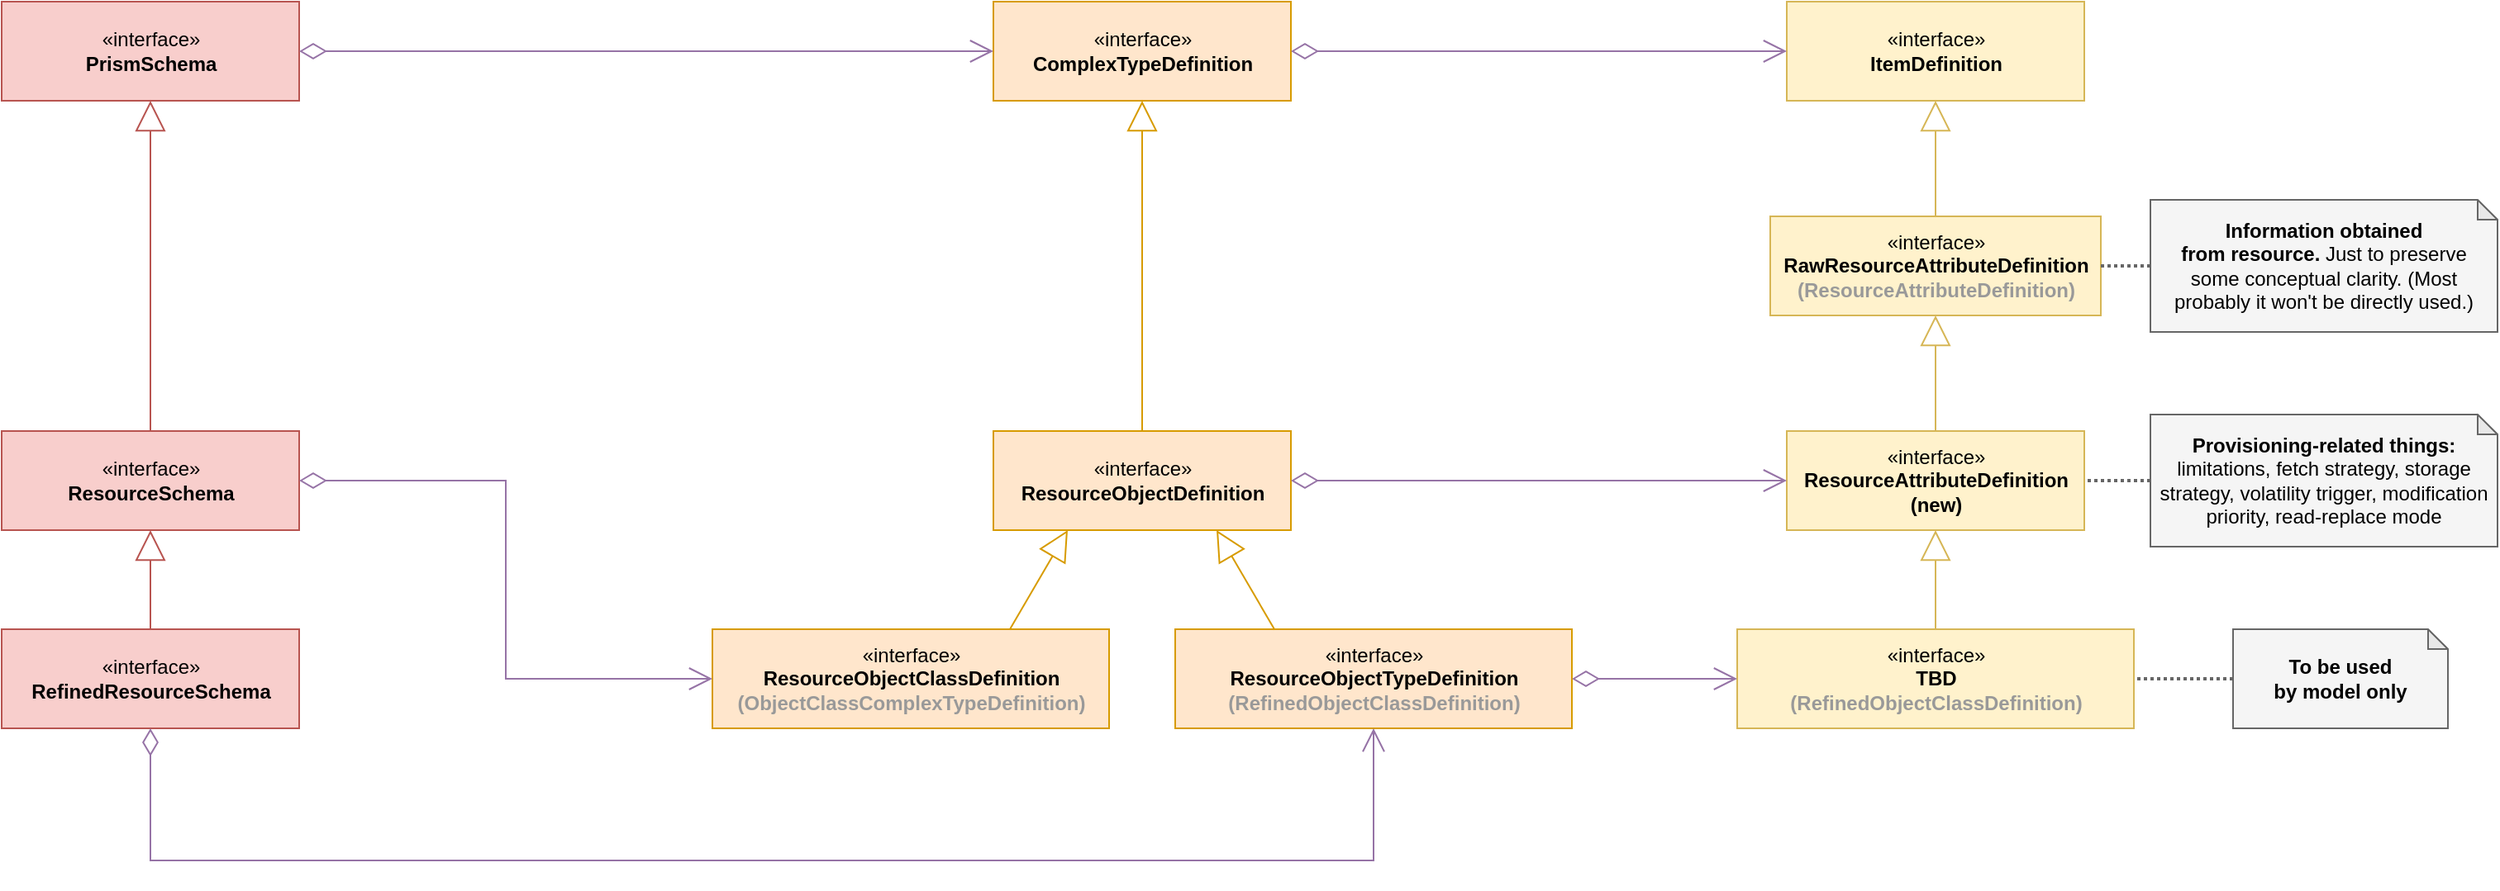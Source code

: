 <mxfile version="15.8.7" type="device" pages="5"><diagram name="Page-1" id="c4acf3e9-155e-7222-9cf6-157b1a14988f"><mxGraphModel dx="1102" dy="1025" grid="1" gridSize="10" guides="1" tooltips="1" connect="1" arrows="1" fold="1" page="1" pageScale="1" pageWidth="850" pageHeight="1100" background="none" math="0" shadow="0"><root><mxCell id="0"/><mxCell id="1" parent="0"/><mxCell id="XJyS8SCf1AYd_2VH8pyC-1" value="«interface»&lt;br&gt;&lt;b&gt;ComplexTypeDefinition&lt;/b&gt;" style="html=1;fillColor=#ffe6cc;strokeColor=#d79b00;" parent="1" vertex="1"><mxGeometry x="750" y="240" width="180" height="60" as="geometry"/></mxCell><mxCell id="XJyS8SCf1AYd_2VH8pyC-2" value="«interface»&lt;br&gt;&lt;b&gt;ResourceObjectDefinition&lt;/b&gt;" style="html=1;fillColor=#ffe6cc;strokeColor=#d79b00;" parent="1" vertex="1"><mxGeometry x="750" y="500" width="180" height="60" as="geometry"/></mxCell><mxCell id="XJyS8SCf1AYd_2VH8pyC-4" value="«interface»&lt;br&gt;&lt;b&gt;ResourceObjectClassDefinition&lt;br&gt;&lt;font color=&quot;#999999&quot;&gt;(ObjectClassComplexTypeDefinition)&lt;/font&gt;&lt;/b&gt;" style="html=1;fillColor=#ffe6cc;strokeColor=#d79b00;" parent="1" vertex="1"><mxGeometry x="580" y="620" width="240" height="60" as="geometry"/></mxCell><mxCell id="XJyS8SCf1AYd_2VH8pyC-5" value="«interface»&lt;br&gt;&lt;b&gt;ResourceObjectTypeDefinition&lt;br&gt;&lt;font color=&quot;#999999&quot;&gt;(RefinedObjectClassDefinition)&lt;/font&gt;&lt;br&gt;&lt;/b&gt;" style="html=1;fillColor=#ffe6cc;strokeColor=#d79b00;" parent="1" vertex="1"><mxGeometry x="860" y="620" width="240" height="60" as="geometry"/></mxCell><mxCell id="XJyS8SCf1AYd_2VH8pyC-7" value="" style="endArrow=block;endSize=16;endFill=0;html=1;rounded=0;exitX=0.5;exitY=0;exitDx=0;exitDy=0;entryX=0.5;entryY=1;entryDx=0;entryDy=0;fillColor=#ffe6cc;strokeColor=#d79b00;" parent="1" source="XJyS8SCf1AYd_2VH8pyC-2" target="XJyS8SCf1AYd_2VH8pyC-1" edge="1"><mxGeometry width="160" relative="1" as="geometry"><mxPoint x="780" y="690" as="sourcePoint"/><mxPoint x="940" y="690" as="targetPoint"/></mxGeometry></mxCell><mxCell id="XJyS8SCf1AYd_2VH8pyC-8" value="" style="endArrow=block;endSize=16;endFill=0;html=1;rounded=0;exitX=0.75;exitY=0;exitDx=0;exitDy=0;entryX=0.25;entryY=1;entryDx=0;entryDy=0;fillColor=#ffe6cc;strokeColor=#d79b00;" parent="1" source="XJyS8SCf1AYd_2VH8pyC-4" target="XJyS8SCf1AYd_2VH8pyC-2" edge="1"><mxGeometry width="160" relative="1" as="geometry"><mxPoint x="875" y="510" as="sourcePoint"/><mxPoint x="875" y="450" as="targetPoint"/></mxGeometry></mxCell><mxCell id="XJyS8SCf1AYd_2VH8pyC-9" value="" style="endArrow=block;endSize=16;endFill=0;html=1;rounded=0;exitX=0.25;exitY=0;exitDx=0;exitDy=0;entryX=0.75;entryY=1;entryDx=0;entryDy=0;fillColor=#ffe6cc;strokeColor=#d79b00;" parent="1" source="XJyS8SCf1AYd_2VH8pyC-5" target="XJyS8SCf1AYd_2VH8pyC-2" edge="1"><mxGeometry width="160" relative="1" as="geometry"><mxPoint x="790" y="640" as="sourcePoint"/><mxPoint x="892.5" y="580" as="targetPoint"/></mxGeometry></mxCell><mxCell id="XJyS8SCf1AYd_2VH8pyC-10" value="«interface»&lt;br&gt;&lt;b&gt;ItemDefinition&lt;/b&gt;" style="html=1;fillColor=#fff2cc;strokeColor=#d6b656;" parent="1" vertex="1"><mxGeometry x="1230" y="240" width="180" height="60" as="geometry"/></mxCell><mxCell id="XJyS8SCf1AYd_2VH8pyC-11" value="" style="endArrow=open;html=1;endSize=12;startArrow=diamondThin;startSize=14;startFill=0;edgeStyle=orthogonalEdgeStyle;align=left;verticalAlign=bottom;rounded=0;exitX=1;exitY=0.5;exitDx=0;exitDy=0;entryX=0;entryY=0.5;entryDx=0;entryDy=0;fillColor=#e1d5e7;strokeColor=#9673a6;" parent="1" source="XJyS8SCf1AYd_2VH8pyC-1" target="XJyS8SCf1AYd_2VH8pyC-10" edge="1"><mxGeometry x="-1" y="3" relative="1" as="geometry"><mxPoint x="780" y="550" as="sourcePoint"/><mxPoint x="940" y="550" as="targetPoint"/></mxGeometry></mxCell><mxCell id="XJyS8SCf1AYd_2VH8pyC-12" value="«interface»&lt;br&gt;&lt;b&gt;ResourceAttributeDefinition&lt;br&gt;(new)&lt;br&gt;&lt;/b&gt;" style="html=1;fillColor=#fff2cc;strokeColor=#d6b656;" parent="1" vertex="1"><mxGeometry x="1230" y="500" width="180" height="60" as="geometry"/></mxCell><mxCell id="XJyS8SCf1AYd_2VH8pyC-13" value="«interface»&lt;br&gt;&lt;b&gt;RawResourceAttributeDefinition&lt;br&gt;&lt;font color=&quot;#999999&quot;&gt;(ResourceAttributeDefinition)&lt;/font&gt;&lt;br&gt;&lt;/b&gt;" style="html=1;fillColor=#fff2cc;strokeColor=#d6b656;" parent="1" vertex="1"><mxGeometry x="1220" y="370" width="200" height="60" as="geometry"/></mxCell><mxCell id="XJyS8SCf1AYd_2VH8pyC-14" value="" style="endArrow=block;endSize=16;endFill=0;html=1;rounded=0;exitX=0.5;exitY=0;exitDx=0;exitDy=0;entryX=0.5;entryY=1;entryDx=0;entryDy=0;fillColor=#fff2cc;strokeColor=#d6b656;" parent="1" source="XJyS8SCf1AYd_2VH8pyC-13" target="XJyS8SCf1AYd_2VH8pyC-10" edge="1"><mxGeometry width="160" relative="1" as="geometry"><mxPoint x="850" y="510" as="sourcePoint"/><mxPoint x="850" y="310" as="targetPoint"/></mxGeometry></mxCell><mxCell id="XJyS8SCf1AYd_2VH8pyC-15" value="" style="endArrow=block;endSize=16;endFill=0;html=1;rounded=0;exitX=0.5;exitY=0;exitDx=0;exitDy=0;entryX=0.5;entryY=1;entryDx=0;entryDy=0;fillColor=#fff2cc;strokeColor=#d6b656;" parent="1" source="XJyS8SCf1AYd_2VH8pyC-12" target="XJyS8SCf1AYd_2VH8pyC-13" edge="1"><mxGeometry width="160" relative="1" as="geometry"><mxPoint x="1330" y="380" as="sourcePoint"/><mxPoint x="1330" y="310" as="targetPoint"/></mxGeometry></mxCell><mxCell id="XJyS8SCf1AYd_2VH8pyC-16" value="" style="endArrow=open;html=1;endSize=12;startArrow=diamondThin;startSize=14;startFill=0;edgeStyle=orthogonalEdgeStyle;align=left;verticalAlign=bottom;rounded=0;entryX=0;entryY=0.5;entryDx=0;entryDy=0;exitX=1;exitY=0.5;exitDx=0;exitDy=0;fillColor=#e1d5e7;strokeColor=#9673a6;" parent="1" source="XJyS8SCf1AYd_2VH8pyC-2" target="XJyS8SCf1AYd_2VH8pyC-12" edge="1"><mxGeometry x="-1" y="3" relative="1" as="geometry"><mxPoint x="960" y="520" as="sourcePoint"/><mxPoint x="1230" y="529.5" as="targetPoint"/></mxGeometry></mxCell><mxCell id="XJyS8SCf1AYd_2VH8pyC-17" value="&lt;font color=&quot;#000000&quot;&gt;&lt;b&gt;Provisioning-related things: &lt;/b&gt;limitations, fetch strategy, storage strategy, volatility trigger, modification priority, read-replace mode&lt;/font&gt;" style="shape=note;whiteSpace=wrap;html=1;backgroundOutline=1;darkOpacity=0.05;size=12;fillColor=#f5f5f5;strokeColor=#666666;fontColor=#333333;" parent="1" vertex="1"><mxGeometry x="1450" y="490" width="210" height="80" as="geometry"/></mxCell><mxCell id="XJyS8SCf1AYd_2VH8pyC-18" value="" style="endArrow=none;dashed=1;html=1;dashPattern=1 1;strokeWidth=2;rounded=0;fontColor=#000000;entryX=1;entryY=0.5;entryDx=0;entryDy=0;exitX=0;exitY=0.5;exitDx=0;exitDy=0;exitPerimeter=0;fillColor=#f5f5f5;strokeColor=#666666;" parent="1" source="XJyS8SCf1AYd_2VH8pyC-17" target="XJyS8SCf1AYd_2VH8pyC-12" edge="1"><mxGeometry width="50" height="50" relative="1" as="geometry"><mxPoint x="1080" y="640" as="sourcePoint"/><mxPoint x="1130" y="590" as="targetPoint"/></mxGeometry></mxCell><mxCell id="XJyS8SCf1AYd_2VH8pyC-20" value="«interface»&lt;br&gt;&lt;b&gt;TBD&lt;br&gt;&lt;font color=&quot;#999999&quot;&gt;(RefinedObjectClassDefinition)&lt;/font&gt;&lt;br&gt;&lt;/b&gt;" style="html=1;fillColor=#fff2cc;strokeColor=#d6b656;" parent="1" vertex="1"><mxGeometry x="1200" y="620" width="240" height="60" as="geometry"/></mxCell><mxCell id="XJyS8SCf1AYd_2VH8pyC-21" value="" style="endArrow=block;endSize=16;endFill=0;html=1;rounded=0;exitX=0.5;exitY=0;exitDx=0;exitDy=0;entryX=0.5;entryY=1;entryDx=0;entryDy=0;fillColor=#fff2cc;strokeColor=#d6b656;" parent="1" source="XJyS8SCf1AYd_2VH8pyC-20" target="XJyS8SCf1AYd_2VH8pyC-12" edge="1"><mxGeometry width="160" relative="1" as="geometry"><mxPoint x="1330" y="510" as="sourcePoint"/><mxPoint x="1330" y="440" as="targetPoint"/></mxGeometry></mxCell><mxCell id="XJyS8SCf1AYd_2VH8pyC-22" value="" style="endArrow=open;html=1;endSize=12;startArrow=diamondThin;startSize=14;startFill=0;edgeStyle=orthogonalEdgeStyle;align=left;verticalAlign=bottom;rounded=0;entryX=0;entryY=0.5;entryDx=0;entryDy=0;exitX=1;exitY=0.5;exitDx=0;exitDy=0;fillColor=#e1d5e7;strokeColor=#9673a6;" parent="1" source="XJyS8SCf1AYd_2VH8pyC-5" target="XJyS8SCf1AYd_2VH8pyC-20" edge="1"><mxGeometry x="-1" y="3" relative="1" as="geometry"><mxPoint x="940" y="540" as="sourcePoint"/><mxPoint x="1240" y="540" as="targetPoint"/></mxGeometry></mxCell><mxCell id="XJyS8SCf1AYd_2VH8pyC-23" value="&lt;font color=&quot;#000000&quot;&gt;&lt;b&gt;To be used &lt;br&gt;by model only&lt;/b&gt;&lt;/font&gt;" style="shape=note;whiteSpace=wrap;html=1;backgroundOutline=1;darkOpacity=0.05;size=12;fillColor=#f5f5f5;strokeColor=#666666;fontColor=#333333;" parent="1" vertex="1"><mxGeometry x="1500" y="620" width="130" height="60" as="geometry"/></mxCell><mxCell id="XJyS8SCf1AYd_2VH8pyC-25" value="" style="endArrow=none;dashed=1;html=1;dashPattern=1 1;strokeWidth=2;rounded=0;fontColor=#000000;entryX=1;entryY=0.5;entryDx=0;entryDy=0;exitX=0;exitY=0.5;exitDx=0;exitDy=0;exitPerimeter=0;fillColor=#f5f5f5;strokeColor=#666666;" parent="1" source="XJyS8SCf1AYd_2VH8pyC-23" target="XJyS8SCf1AYd_2VH8pyC-20" edge="1"><mxGeometry width="50" height="50" relative="1" as="geometry"><mxPoint x="1460" y="540" as="sourcePoint"/><mxPoint x="1420" y="540" as="targetPoint"/></mxGeometry></mxCell><mxCell id="XJyS8SCf1AYd_2VH8pyC-26" value="&lt;font color=&quot;#000000&quot;&gt;&lt;b&gt;Information obtained&lt;br&gt;from resource. &lt;/b&gt;Just to preserve&lt;br&gt;some conceptual clarity. (Most probably it won't be directly used.)&lt;/font&gt;" style="shape=note;whiteSpace=wrap;html=1;backgroundOutline=1;darkOpacity=0.05;size=12;fillColor=#f5f5f5;strokeColor=#666666;fontColor=#333333;" parent="1" vertex="1"><mxGeometry x="1450" y="360" width="210" height="80" as="geometry"/></mxCell><mxCell id="XJyS8SCf1AYd_2VH8pyC-27" value="" style="endArrow=none;dashed=1;html=1;dashPattern=1 1;strokeWidth=2;rounded=0;fontColor=#000000;entryX=1;entryY=0.5;entryDx=0;entryDy=0;exitX=0;exitY=0.5;exitDx=0;exitDy=0;exitPerimeter=0;fillColor=#f5f5f5;strokeColor=#666666;" parent="1" source="XJyS8SCf1AYd_2VH8pyC-26" target="XJyS8SCf1AYd_2VH8pyC-13" edge="1"><mxGeometry width="50" height="50" relative="1" as="geometry"><mxPoint x="1460" y="540" as="sourcePoint"/><mxPoint x="1420" y="540" as="targetPoint"/></mxGeometry></mxCell><mxCell id="XJyS8SCf1AYd_2VH8pyC-28" value="«interface»&lt;br&gt;&lt;b&gt;PrismSchema&lt;/b&gt;" style="html=1;fillColor=#f8cecc;strokeColor=#b85450;" parent="1" vertex="1"><mxGeometry x="150" y="240" width="180" height="60" as="geometry"/></mxCell><mxCell id="XJyS8SCf1AYd_2VH8pyC-29" value="«interface»&lt;br&gt;&lt;b&gt;ResourceSchema&lt;/b&gt;" style="html=1;fillColor=#f8cecc;strokeColor=#b85450;" parent="1" vertex="1"><mxGeometry x="150" y="500" width="180" height="60" as="geometry"/></mxCell><mxCell id="XJyS8SCf1AYd_2VH8pyC-30" value="«interface»&lt;br&gt;&lt;b&gt;RefinedResourceSchema&lt;/b&gt;" style="html=1;fillColor=#f8cecc;strokeColor=#b85450;" parent="1" vertex="1"><mxGeometry x="150" y="620" width="180" height="60" as="geometry"/></mxCell><mxCell id="XJyS8SCf1AYd_2VH8pyC-31" value="" style="endArrow=open;html=1;endSize=12;startArrow=diamondThin;startSize=14;startFill=0;edgeStyle=orthogonalEdgeStyle;align=left;verticalAlign=bottom;rounded=0;exitX=1;exitY=0.5;exitDx=0;exitDy=0;entryX=0;entryY=0.5;entryDx=0;entryDy=0;fillColor=#e1d5e7;strokeColor=#9673a6;" parent="1" source="XJyS8SCf1AYd_2VH8pyC-28" target="XJyS8SCf1AYd_2VH8pyC-1" edge="1"><mxGeometry x="-1" y="3" relative="1" as="geometry"><mxPoint x="340" y="269.5" as="sourcePoint"/><mxPoint x="640" y="269.5" as="targetPoint"/></mxGeometry></mxCell><mxCell id="XJyS8SCf1AYd_2VH8pyC-33" value="" style="endArrow=open;html=1;endSize=12;startArrow=diamondThin;startSize=14;startFill=0;edgeStyle=orthogonalEdgeStyle;align=left;verticalAlign=bottom;rounded=0;exitX=1;exitY=0.5;exitDx=0;exitDy=0;entryX=0;entryY=0.5;entryDx=0;entryDy=0;fillColor=#e1d5e7;strokeColor=#9673a6;" parent="1" source="XJyS8SCf1AYd_2VH8pyC-29" target="XJyS8SCf1AYd_2VH8pyC-4" edge="1"><mxGeometry x="-1" y="3" relative="1" as="geometry"><mxPoint x="360" y="540" as="sourcePoint"/><mxPoint x="780" y="540" as="targetPoint"/></mxGeometry></mxCell><mxCell id="XJyS8SCf1AYd_2VH8pyC-34" value="" style="endArrow=block;endSize=16;endFill=0;html=1;rounded=0;exitX=0.5;exitY=0;exitDx=0;exitDy=0;entryX=0.5;entryY=1;entryDx=0;entryDy=0;fillColor=#f8cecc;strokeColor=#b85450;" parent="1" source="XJyS8SCf1AYd_2VH8pyC-29" target="XJyS8SCf1AYd_2VH8pyC-28" edge="1"><mxGeometry width="160" relative="1" as="geometry"><mxPoint x="260" y="520" as="sourcePoint"/><mxPoint x="260" y="320" as="targetPoint"/></mxGeometry></mxCell><mxCell id="XJyS8SCf1AYd_2VH8pyC-35" value="" style="endArrow=block;endSize=16;endFill=0;html=1;rounded=0;exitX=0.5;exitY=0;exitDx=0;exitDy=0;entryX=0.5;entryY=1;entryDx=0;entryDy=0;fillColor=#f8cecc;strokeColor=#b85450;" parent="1" source="XJyS8SCf1AYd_2VH8pyC-30" target="XJyS8SCf1AYd_2VH8pyC-29" edge="1"><mxGeometry width="160" relative="1" as="geometry"><mxPoint x="250" y="510" as="sourcePoint"/><mxPoint x="250" y="310" as="targetPoint"/></mxGeometry></mxCell><mxCell id="XJyS8SCf1AYd_2VH8pyC-36" value="" style="endArrow=open;html=1;endSize=12;startArrow=diamondThin;startSize=14;startFill=0;edgeStyle=orthogonalEdgeStyle;align=left;verticalAlign=bottom;rounded=0;exitX=0.5;exitY=1;exitDx=0;exitDy=0;entryX=0.5;entryY=1;entryDx=0;entryDy=0;fillColor=#e1d5e7;strokeColor=#9673a6;" parent="1" source="XJyS8SCf1AYd_2VH8pyC-30" target="XJyS8SCf1AYd_2VH8pyC-5" edge="1"><mxGeometry x="-0.978" y="10" relative="1" as="geometry"><mxPoint x="310" y="800" as="sourcePoint"/><mxPoint x="560" y="920" as="targetPoint"/><Array as="points"><mxPoint x="240" y="760"/><mxPoint x="980" y="760"/></Array><mxPoint as="offset"/></mxGeometry></mxCell></root></mxGraphModel></diagram><diagram name="Copy of Page-1" id="U2iNsvRcdjjhVrcr2M2L"><mxGraphModel dx="1102" dy="1025" grid="1" gridSize="10" guides="1" tooltips="1" connect="1" arrows="1" fold="1" page="1" pageScale="1" pageWidth="850" pageHeight="1100" background="none" math="0" shadow="0"><root><mxCell id="RhiHY7DNpYL5DQ4qmZga-0"/><mxCell id="RhiHY7DNpYL5DQ4qmZga-1" parent="RhiHY7DNpYL5DQ4qmZga-0"/><mxCell id="RhiHY7DNpYL5DQ4qmZga-2" value="«interface»&lt;br&gt;&lt;b&gt;ComplexTypeDefinition&lt;/b&gt;" style="html=1;fillColor=#ffe6cc;strokeColor=#d79b00;" parent="RhiHY7DNpYL5DQ4qmZga-1" vertex="1"><mxGeometry x="750" y="240" width="180" height="60" as="geometry"/></mxCell><mxCell id="RhiHY7DNpYL5DQ4qmZga-3" value="«interface»&lt;br&gt;&lt;b&gt;ObjectClassComplexTypeDefinition&lt;/b&gt;" style="html=1;fillColor=#ffe6cc;strokeColor=#d79b00;" parent="RhiHY7DNpYL5DQ4qmZga-1" vertex="1"><mxGeometry x="725" y="500" width="230" height="60" as="geometry"/></mxCell><mxCell id="RhiHY7DNpYL5DQ4qmZga-5" value="«interface»&lt;br&gt;&lt;b&gt;&lt;font color=&quot;#999999&quot;&gt;RefinedObjectClassDefinition&lt;/font&gt;&lt;/b&gt;&lt;b&gt;&lt;br&gt;&lt;br&gt;&lt;/b&gt;" style="html=1;fillColor=#ffe6cc;strokeColor=#d79b00;" parent="RhiHY7DNpYL5DQ4qmZga-1" vertex="1"><mxGeometry x="725" y="650" width="240" height="60" as="geometry"/></mxCell><mxCell id="RhiHY7DNpYL5DQ4qmZga-6" value="" style="endArrow=block;endSize=16;endFill=0;html=1;rounded=0;exitX=0.5;exitY=0;exitDx=0;exitDy=0;entryX=0.5;entryY=1;entryDx=0;entryDy=0;fillColor=#ffe6cc;strokeColor=#d79b00;" parent="RhiHY7DNpYL5DQ4qmZga-1" source="RhiHY7DNpYL5DQ4qmZga-3" target="RhiHY7DNpYL5DQ4qmZga-2" edge="1"><mxGeometry width="160" relative="1" as="geometry"><mxPoint x="780" y="690" as="sourcePoint"/><mxPoint x="940" y="690" as="targetPoint"/></mxGeometry></mxCell><mxCell id="RhiHY7DNpYL5DQ4qmZga-8" value="" style="endArrow=block;endSize=16;endFill=0;html=1;rounded=0;exitX=0.5;exitY=0;exitDx=0;exitDy=0;entryX=0.5;entryY=1;entryDx=0;entryDy=0;fillColor=#ffe6cc;strokeColor=#d79b00;" parent="RhiHY7DNpYL5DQ4qmZga-1" source="RhiHY7DNpYL5DQ4qmZga-5" target="RhiHY7DNpYL5DQ4qmZga-3" edge="1"><mxGeometry width="160" relative="1" as="geometry"><mxPoint x="790" y="640" as="sourcePoint"/><mxPoint x="892.5" y="580" as="targetPoint"/></mxGeometry></mxCell><mxCell id="RhiHY7DNpYL5DQ4qmZga-9" value="«interface»&lt;br&gt;&lt;b&gt;ItemDefinition&lt;/b&gt;" style="html=1;fillColor=#fff2cc;strokeColor=#d6b656;" parent="RhiHY7DNpYL5DQ4qmZga-1" vertex="1"><mxGeometry x="1230" y="240" width="180" height="60" as="geometry"/></mxCell><mxCell id="RhiHY7DNpYL5DQ4qmZga-10" value="" style="endArrow=open;html=1;endSize=12;startArrow=diamondThin;startSize=14;startFill=0;edgeStyle=orthogonalEdgeStyle;align=left;verticalAlign=bottom;rounded=0;exitX=1;exitY=0.5;exitDx=0;exitDy=0;entryX=0;entryY=0.5;entryDx=0;entryDy=0;fillColor=#e1d5e7;strokeColor=#9673a6;" parent="RhiHY7DNpYL5DQ4qmZga-1" source="RhiHY7DNpYL5DQ4qmZga-2" target="RhiHY7DNpYL5DQ4qmZga-9" edge="1"><mxGeometry x="-1" y="3" relative="1" as="geometry"><mxPoint x="780" y="550" as="sourcePoint"/><mxPoint x="940" y="550" as="targetPoint"/></mxGeometry></mxCell><mxCell id="RhiHY7DNpYL5DQ4qmZga-11" value="«interface»&lt;br&gt;&lt;b&gt;ResourceAttributeDefinition&lt;br&gt;&lt;/b&gt;" style="html=1;fillColor=#fff2cc;strokeColor=#d6b656;" parent="RhiHY7DNpYL5DQ4qmZga-1" vertex="1"><mxGeometry x="1230" y="500" width="180" height="60" as="geometry"/></mxCell><mxCell id="RhiHY7DNpYL5DQ4qmZga-13" value="" style="endArrow=block;endSize=16;endFill=0;html=1;rounded=0;exitX=0.5;exitY=0;exitDx=0;exitDy=0;entryX=0.5;entryY=1;entryDx=0;entryDy=0;fillColor=#fff2cc;strokeColor=#d6b656;" parent="RhiHY7DNpYL5DQ4qmZga-1" target="RhiHY7DNpYL5DQ4qmZga-9" edge="1"><mxGeometry width="160" relative="1" as="geometry"><mxPoint x="1320" y="370" as="sourcePoint"/><mxPoint x="850" y="310" as="targetPoint"/></mxGeometry></mxCell><mxCell id="RhiHY7DNpYL5DQ4qmZga-14" value="" style="endArrow=block;endSize=16;endFill=0;html=1;rounded=0;exitX=0.5;exitY=0;exitDx=0;exitDy=0;entryX=0.5;entryY=1;entryDx=0;entryDy=0;fillColor=#fff2cc;strokeColor=#d6b656;" parent="RhiHY7DNpYL5DQ4qmZga-1" source="RhiHY7DNpYL5DQ4qmZga-11" edge="1"><mxGeometry width="160" relative="1" as="geometry"><mxPoint x="1330" y="380" as="sourcePoint"/><mxPoint x="1320" y="430" as="targetPoint"/></mxGeometry></mxCell><mxCell id="RhiHY7DNpYL5DQ4qmZga-15" value="" style="endArrow=open;html=1;endSize=12;startArrow=diamondThin;startSize=14;startFill=0;edgeStyle=orthogonalEdgeStyle;align=left;verticalAlign=bottom;rounded=0;entryX=0;entryY=0.5;entryDx=0;entryDy=0;exitX=1;exitY=0.5;exitDx=0;exitDy=0;fillColor=#e1d5e7;strokeColor=#9673a6;" parent="RhiHY7DNpYL5DQ4qmZga-1" source="RhiHY7DNpYL5DQ4qmZga-3" target="RhiHY7DNpYL5DQ4qmZga-11" edge="1"><mxGeometry x="-1" y="3" relative="1" as="geometry"><mxPoint x="960" y="520" as="sourcePoint"/><mxPoint x="1230" y="529.5" as="targetPoint"/></mxGeometry></mxCell><mxCell id="RhiHY7DNpYL5DQ4qmZga-16" value="&lt;font color=&quot;#000000&quot;&gt;&lt;b&gt;Provisioning-related things: &lt;/b&gt;limitations, fetch strategy, storage strategy, volatility trigger, modification priority, read-replace mode&lt;/font&gt;" style="shape=note;whiteSpace=wrap;html=1;backgroundOutline=1;darkOpacity=0.05;size=12;fillColor=#f5f5f5;strokeColor=#666666;fontColor=#333333;" parent="RhiHY7DNpYL5DQ4qmZga-1" vertex="1"><mxGeometry x="1450" y="490" width="210" height="80" as="geometry"/></mxCell><mxCell id="RhiHY7DNpYL5DQ4qmZga-17" value="" style="endArrow=none;dashed=1;html=1;dashPattern=1 1;strokeWidth=2;rounded=0;fontColor=#000000;entryX=1;entryY=0.5;entryDx=0;entryDy=0;exitX=0;exitY=0.5;exitDx=0;exitDy=0;exitPerimeter=0;fillColor=#f5f5f5;strokeColor=#666666;" parent="RhiHY7DNpYL5DQ4qmZga-1" source="RhiHY7DNpYL5DQ4qmZga-16" target="RhiHY7DNpYL5DQ4qmZga-11" edge="1"><mxGeometry width="50" height="50" relative="1" as="geometry"><mxPoint x="1080" y="640" as="sourcePoint"/><mxPoint x="1130" y="590" as="targetPoint"/></mxGeometry></mxCell><mxCell id="RhiHY7DNpYL5DQ4qmZga-18" value="«interface»&lt;br&gt;&lt;b&gt;RefinedAttributeDefinition&lt;br&gt;&lt;/b&gt;" style="html=1;fillColor=#fff2cc;strokeColor=#d6b656;" parent="RhiHY7DNpYL5DQ4qmZga-1" vertex="1"><mxGeometry x="1200" y="620" width="240" height="60" as="geometry"/></mxCell><mxCell id="RhiHY7DNpYL5DQ4qmZga-19" value="" style="endArrow=block;endSize=16;endFill=0;html=1;rounded=0;exitX=0.5;exitY=0;exitDx=0;exitDy=0;entryX=0.5;entryY=1;entryDx=0;entryDy=0;fillColor=#fff2cc;strokeColor=#d6b656;" parent="RhiHY7DNpYL5DQ4qmZga-1" source="RhiHY7DNpYL5DQ4qmZga-18" target="RhiHY7DNpYL5DQ4qmZga-11" edge="1"><mxGeometry width="160" relative="1" as="geometry"><mxPoint x="1330" y="510" as="sourcePoint"/><mxPoint x="1330" y="440" as="targetPoint"/></mxGeometry></mxCell><mxCell id="RhiHY7DNpYL5DQ4qmZga-20" value="" style="endArrow=open;html=1;endSize=12;startArrow=diamondThin;startSize=14;startFill=0;edgeStyle=orthogonalEdgeStyle;align=left;verticalAlign=bottom;rounded=0;entryX=0;entryY=0.5;entryDx=0;entryDy=0;exitX=1;exitY=0.5;exitDx=0;exitDy=0;fillColor=#e1d5e7;strokeColor=#9673a6;" parent="RhiHY7DNpYL5DQ4qmZga-1" source="RhiHY7DNpYL5DQ4qmZga-5" target="RhiHY7DNpYL5DQ4qmZga-18" edge="1"><mxGeometry x="-1" y="3" relative="1" as="geometry"><mxPoint x="940" y="540" as="sourcePoint"/><mxPoint x="1240" y="540" as="targetPoint"/></mxGeometry></mxCell><mxCell id="RhiHY7DNpYL5DQ4qmZga-21" value="&lt;font color=&quot;#000000&quot;&gt;&lt;b&gt;To be used &lt;br&gt;by model only&lt;/b&gt;&lt;/font&gt;" style="shape=note;whiteSpace=wrap;html=1;backgroundOutline=1;darkOpacity=0.05;size=12;fillColor=#f5f5f5;strokeColor=#666666;fontColor=#333333;" parent="RhiHY7DNpYL5DQ4qmZga-1" vertex="1"><mxGeometry x="1500" y="620" width="130" height="60" as="geometry"/></mxCell><mxCell id="RhiHY7DNpYL5DQ4qmZga-22" value="" style="endArrow=none;dashed=1;html=1;dashPattern=1 1;strokeWidth=2;rounded=0;fontColor=#000000;entryX=1;entryY=0.5;entryDx=0;entryDy=0;exitX=0;exitY=0.5;exitDx=0;exitDy=0;exitPerimeter=0;fillColor=#f5f5f5;strokeColor=#666666;" parent="RhiHY7DNpYL5DQ4qmZga-1" source="RhiHY7DNpYL5DQ4qmZga-21" target="RhiHY7DNpYL5DQ4qmZga-18" edge="1"><mxGeometry width="50" height="50" relative="1" as="geometry"><mxPoint x="1460" y="540" as="sourcePoint"/><mxPoint x="1420" y="540" as="targetPoint"/></mxGeometry></mxCell><mxCell id="RhiHY7DNpYL5DQ4qmZga-23" value="&lt;font color=&quot;#000000&quot;&gt;&lt;b&gt;Information obtained&lt;br&gt;from resource. &lt;/b&gt;Just to preserve&lt;br&gt;some conceptual clarity. (Most probably it won't be directly used.)&lt;/font&gt;" style="shape=note;whiteSpace=wrap;html=1;backgroundOutline=1;darkOpacity=0.05;size=12;fillColor=#f5f5f5;strokeColor=#666666;fontColor=#333333;" parent="RhiHY7DNpYL5DQ4qmZga-1" vertex="1"><mxGeometry x="1450" y="360" width="210" height="80" as="geometry"/></mxCell><mxCell id="RhiHY7DNpYL5DQ4qmZga-24" value="" style="endArrow=none;dashed=1;html=1;dashPattern=1 1;strokeWidth=2;rounded=0;fontColor=#000000;entryX=1;entryY=0.5;entryDx=0;entryDy=0;exitX=0;exitY=0.5;exitDx=0;exitDy=0;exitPerimeter=0;fillColor=#f5f5f5;strokeColor=#666666;" parent="RhiHY7DNpYL5DQ4qmZga-1" source="RhiHY7DNpYL5DQ4qmZga-23" edge="1"><mxGeometry width="50" height="50" relative="1" as="geometry"><mxPoint x="1460" y="540" as="sourcePoint"/><mxPoint x="1420" y="400" as="targetPoint"/></mxGeometry></mxCell><mxCell id="RhiHY7DNpYL5DQ4qmZga-25" value="«interface»&lt;br&gt;&lt;b&gt;PrismSchema&lt;/b&gt;" style="html=1;fillColor=#f8cecc;strokeColor=#b85450;" parent="RhiHY7DNpYL5DQ4qmZga-1" vertex="1"><mxGeometry x="150" y="240" width="180" height="60" as="geometry"/></mxCell><mxCell id="RhiHY7DNpYL5DQ4qmZga-26" value="«interface»&lt;br&gt;&lt;b&gt;ResourceSchema&lt;/b&gt;" style="html=1;fillColor=#f8cecc;strokeColor=#b85450;" parent="RhiHY7DNpYL5DQ4qmZga-1" vertex="1"><mxGeometry x="150" y="500" width="180" height="60" as="geometry"/></mxCell><mxCell id="RhiHY7DNpYL5DQ4qmZga-27" value="«interface»&lt;br&gt;&lt;b&gt;RefinedResourceSchema&lt;/b&gt;" style="html=1;fillColor=#f8cecc;strokeColor=#b85450;" parent="RhiHY7DNpYL5DQ4qmZga-1" vertex="1"><mxGeometry x="150" y="650" width="180" height="60" as="geometry"/></mxCell><mxCell id="RhiHY7DNpYL5DQ4qmZga-28" value="" style="endArrow=open;html=1;endSize=12;startArrow=diamondThin;startSize=14;startFill=0;edgeStyle=orthogonalEdgeStyle;align=left;verticalAlign=bottom;rounded=0;exitX=1;exitY=0.5;exitDx=0;exitDy=0;entryX=0;entryY=0.5;entryDx=0;entryDy=0;fillColor=#e1d5e7;strokeColor=#9673a6;" parent="RhiHY7DNpYL5DQ4qmZga-1" source="RhiHY7DNpYL5DQ4qmZga-25" target="RhiHY7DNpYL5DQ4qmZga-2" edge="1"><mxGeometry x="-1" y="3" relative="1" as="geometry"><mxPoint x="340" y="269.5" as="sourcePoint"/><mxPoint x="640" y="269.5" as="targetPoint"/></mxGeometry></mxCell><mxCell id="RhiHY7DNpYL5DQ4qmZga-29" value="" style="endArrow=open;html=1;endSize=12;startArrow=diamondThin;startSize=14;startFill=0;edgeStyle=orthogonalEdgeStyle;align=left;verticalAlign=bottom;rounded=0;exitX=1;exitY=0.5;exitDx=0;exitDy=0;entryX=0;entryY=0.5;entryDx=0;entryDy=0;fillColor=#e1d5e7;strokeColor=#9673a6;" parent="RhiHY7DNpYL5DQ4qmZga-1" source="RhiHY7DNpYL5DQ4qmZga-26" target="RhiHY7DNpYL5DQ4qmZga-3" edge="1"><mxGeometry x="-1" y="3" relative="1" as="geometry"><mxPoint x="360" y="540" as="sourcePoint"/><mxPoint x="580.0" y="650" as="targetPoint"/></mxGeometry></mxCell><mxCell id="RhiHY7DNpYL5DQ4qmZga-30" value="" style="endArrow=block;endSize=16;endFill=0;html=1;rounded=0;exitX=0.5;exitY=0;exitDx=0;exitDy=0;entryX=0.5;entryY=1;entryDx=0;entryDy=0;fillColor=#f8cecc;strokeColor=#b85450;" parent="RhiHY7DNpYL5DQ4qmZga-1" source="RhiHY7DNpYL5DQ4qmZga-26" target="RhiHY7DNpYL5DQ4qmZga-25" edge="1"><mxGeometry width="160" relative="1" as="geometry"><mxPoint x="260" y="520" as="sourcePoint"/><mxPoint x="260" y="320" as="targetPoint"/></mxGeometry></mxCell><mxCell id="RhiHY7DNpYL5DQ4qmZga-31" value="" style="endArrow=block;endSize=16;endFill=0;html=1;rounded=0;exitX=0.5;exitY=0;exitDx=0;exitDy=0;entryX=0.5;entryY=1;entryDx=0;entryDy=0;fillColor=#f8cecc;strokeColor=#b85450;" parent="RhiHY7DNpYL5DQ4qmZga-1" source="RhiHY7DNpYL5DQ4qmZga-27" target="RhiHY7DNpYL5DQ4qmZga-26" edge="1"><mxGeometry width="160" relative="1" as="geometry"><mxPoint x="250" y="510" as="sourcePoint"/><mxPoint x="250" y="310" as="targetPoint"/></mxGeometry></mxCell><mxCell id="RhiHY7DNpYL5DQ4qmZga-32" value="" style="endArrow=open;html=1;endSize=12;startArrow=diamondThin;startSize=14;startFill=0;edgeStyle=orthogonalEdgeStyle;align=left;verticalAlign=bottom;rounded=0;exitX=1;exitY=0.5;exitDx=0;exitDy=0;entryX=0;entryY=0.5;entryDx=0;entryDy=0;fillColor=#e1d5e7;strokeColor=#9673a6;" parent="RhiHY7DNpYL5DQ4qmZga-1" source="RhiHY7DNpYL5DQ4qmZga-27" target="RhiHY7DNpYL5DQ4qmZga-5" edge="1"><mxGeometry x="-0.978" y="10" relative="1" as="geometry"><mxPoint x="310" y="800" as="sourcePoint"/><mxPoint x="560" y="920" as="targetPoint"/><Array as="points"><mxPoint x="330" y="680"/></Array><mxPoint as="offset"/></mxGeometry></mxCell></root></mxGraphModel></diagram><diagram id="Aiie6jhWPO08rDOhk6Np" name="Page-2"><mxGraphModel dx="1102" dy="1025" grid="1" gridSize="10" guides="1" tooltips="1" connect="1" arrows="1" fold="1" page="1" pageScale="1" pageWidth="827" pageHeight="1169" math="0" shadow="0"><root><mxCell id="XJbEePzkf1fDHoyBxFew-0"/><mxCell id="XJbEePzkf1fDHoyBxFew-1" parent="XJbEePzkf1fDHoyBxFew-0"/><mxCell id="S_v_eufMKvB-UeldV0yM-0" value="«interface»&lt;br&gt;&lt;b&gt;ComplexTypeDefinition&lt;/b&gt;" style="html=1;fillColor=#ffe6cc;strokeColor=#d79b00;" parent="XJbEePzkf1fDHoyBxFew-1" vertex="1"><mxGeometry x="750" y="240" width="180" height="60" as="geometry"/></mxCell><mxCell id="S_v_eufMKvB-UeldV0yM-1" value="«interface»&lt;br&gt;&lt;b&gt;ResourceObjectDefinition&lt;/b&gt;" style="html=1;fillColor=#ffe6cc;strokeColor=#d79b00;" parent="XJbEePzkf1fDHoyBxFew-1" vertex="1"><mxGeometry x="750" y="510" width="180" height="60" as="geometry"/></mxCell><mxCell id="S_v_eufMKvB-UeldV0yM-2" value="«interface»&lt;br&gt;&lt;b&gt;ResourceObjectClassDefinition&lt;br&gt;&lt;font color=&quot;#999999&quot;&gt;(ObjectClassComplexTypeDefinition)&lt;/font&gt;&lt;/b&gt;" style="html=1;fillColor=#ffe6cc;strokeColor=#d79b00;" parent="XJbEePzkf1fDHoyBxFew-1" vertex="1"><mxGeometry x="580" y="630" width="240" height="60" as="geometry"/></mxCell><mxCell id="S_v_eufMKvB-UeldV0yM-3" value="«interface»&lt;br&gt;&lt;b&gt;RefinedObjectTypeDefinition&lt;br&gt;&lt;font color=&quot;#999999&quot;&gt;(RefinedObjectClassDefinition)&lt;/font&gt;&lt;br&gt;&lt;/b&gt;" style="html=1;fillColor=#ffe6cc;strokeColor=#d79b00;" parent="XJbEePzkf1fDHoyBxFew-1" vertex="1"><mxGeometry x="827" y="810" width="240" height="60" as="geometry"/></mxCell><mxCell id="S_v_eufMKvB-UeldV0yM-4" value="" style="endArrow=block;endSize=16;endFill=0;html=1;rounded=0;exitX=0.5;exitY=0;exitDx=0;exitDy=0;entryX=0.5;entryY=1;entryDx=0;entryDy=0;fillColor=#ffe6cc;strokeColor=#d79b00;" parent="XJbEePzkf1fDHoyBxFew-1" source="S_v_eufMKvB-UeldV0yM-1" target="S_v_eufMKvB-UeldV0yM-0" edge="1"><mxGeometry width="160" relative="1" as="geometry"><mxPoint x="780" y="690" as="sourcePoint"/><mxPoint x="940" y="690" as="targetPoint"/></mxGeometry></mxCell><mxCell id="S_v_eufMKvB-UeldV0yM-5" value="" style="endArrow=block;endSize=16;endFill=0;html=1;rounded=0;exitX=0.75;exitY=0;exitDx=0;exitDy=0;entryX=0.25;entryY=1;entryDx=0;entryDy=0;fillColor=#ffe6cc;strokeColor=#d79b00;" parent="XJbEePzkf1fDHoyBxFew-1" source="S_v_eufMKvB-UeldV0yM-2" target="S_v_eufMKvB-UeldV0yM-1" edge="1"><mxGeometry width="160" relative="1" as="geometry"><mxPoint x="875" y="520" as="sourcePoint"/><mxPoint x="875" y="460" as="targetPoint"/></mxGeometry></mxCell><mxCell id="S_v_eufMKvB-UeldV0yM-6" value="" style="endArrow=block;endSize=16;endFill=0;html=1;rounded=0;exitX=0.25;exitY=0;exitDx=0;exitDy=0;entryX=0.75;entryY=1;entryDx=0;entryDy=0;fillColor=#ffe6cc;strokeColor=#d79b00;" parent="XJbEePzkf1fDHoyBxFew-1" source="S_v_eufMKvB-UeldV0yM-39" target="S_v_eufMKvB-UeldV0yM-1" edge="1"><mxGeometry width="160" relative="1" as="geometry"><mxPoint x="790" y="640" as="sourcePoint"/><mxPoint x="892.5" y="580" as="targetPoint"/></mxGeometry></mxCell><mxCell id="S_v_eufMKvB-UeldV0yM-7" value="«interface»&lt;br&gt;&lt;b&gt;ItemDefinition&lt;/b&gt;" style="html=1;fillColor=#fff2cc;strokeColor=#d6b656;" parent="XJbEePzkf1fDHoyBxFew-1" vertex="1"><mxGeometry x="1230" y="240" width="180" height="60" as="geometry"/></mxCell><mxCell id="S_v_eufMKvB-UeldV0yM-8" value="" style="endArrow=open;html=1;endSize=12;startArrow=diamondThin;startSize=14;startFill=0;edgeStyle=orthogonalEdgeStyle;align=left;verticalAlign=bottom;rounded=0;exitX=1;exitY=0.5;exitDx=0;exitDy=0;entryX=0;entryY=0.5;entryDx=0;entryDy=0;fillColor=#e1d5e7;strokeColor=#9673a6;" parent="XJbEePzkf1fDHoyBxFew-1" source="S_v_eufMKvB-UeldV0yM-0" target="S_v_eufMKvB-UeldV0yM-7" edge="1"><mxGeometry x="-1" y="3" relative="1" as="geometry"><mxPoint x="780" y="550" as="sourcePoint"/><mxPoint x="940" y="550" as="targetPoint"/></mxGeometry></mxCell><mxCell id="S_v_eufMKvB-UeldV0yM-9" value="«interface»&lt;br&gt;&lt;b&gt;ResourceAttributeDefinition&lt;br&gt;(new)&lt;br&gt;&lt;/b&gt;" style="html=1;fillColor=#fff2cc;strokeColor=#d6b656;" parent="XJbEePzkf1fDHoyBxFew-1" vertex="1"><mxGeometry x="1280" y="510" width="180" height="60" as="geometry"/></mxCell><mxCell id="S_v_eufMKvB-UeldV0yM-10" value="«interface»&lt;br&gt;&lt;b&gt;RawResourceAttributeDefinition&lt;br&gt;&lt;font color=&quot;#999999&quot;&gt;(ResourceAttributeDefinition)&lt;/font&gt;&lt;br&gt;&lt;/b&gt;" style="html=1;fillColor=#fff2cc;strokeColor=#d6b656;" parent="XJbEePzkf1fDHoyBxFew-1" vertex="1"><mxGeometry x="1090" y="370" width="200" height="60" as="geometry"/></mxCell><mxCell id="S_v_eufMKvB-UeldV0yM-11" value="" style="endArrow=block;endSize=16;endFill=0;html=1;rounded=0;exitX=0.5;exitY=0;exitDx=0;exitDy=0;entryX=0.25;entryY=1;entryDx=0;entryDy=0;fillColor=#fff2cc;strokeColor=#d6b656;" parent="XJbEePzkf1fDHoyBxFew-1" source="S_v_eufMKvB-UeldV0yM-10" target="S_v_eufMKvB-UeldV0yM-7" edge="1"><mxGeometry width="160" relative="1" as="geometry"><mxPoint x="850" y="510" as="sourcePoint"/><mxPoint x="850" y="310" as="targetPoint"/></mxGeometry></mxCell><mxCell id="S_v_eufMKvB-UeldV0yM-12" value="" style="endArrow=block;endSize=16;endFill=0;html=1;rounded=0;exitX=0.5;exitY=0;exitDx=0;exitDy=0;entryX=0.75;entryY=1;entryDx=0;entryDy=0;fillColor=#fff2cc;strokeColor=#d6b656;" parent="XJbEePzkf1fDHoyBxFew-1" source="S_v_eufMKvB-UeldV0yM-9" target="S_v_eufMKvB-UeldV0yM-7" edge="1"><mxGeometry width="160" relative="1" as="geometry"><mxPoint x="1330" y="380" as="sourcePoint"/><mxPoint x="1330" y="310" as="targetPoint"/></mxGeometry></mxCell><mxCell id="S_v_eufMKvB-UeldV0yM-13" value="" style="endArrow=open;html=1;endSize=12;startArrow=diamondThin;startSize=14;startFill=0;edgeStyle=orthogonalEdgeStyle;align=left;verticalAlign=bottom;rounded=0;entryX=0;entryY=0.5;entryDx=0;entryDy=0;exitX=1;exitY=0.5;exitDx=0;exitDy=0;fillColor=#e1d5e7;strokeColor=#9673a6;" parent="XJbEePzkf1fDHoyBxFew-1" source="S_v_eufMKvB-UeldV0yM-1" target="S_v_eufMKvB-UeldV0yM-9" edge="1"><mxGeometry x="-1" y="3" relative="1" as="geometry"><mxPoint x="960" y="530" as="sourcePoint"/><mxPoint x="1230" y="539.5" as="targetPoint"/></mxGeometry></mxCell><mxCell id="S_v_eufMKvB-UeldV0yM-14" value="&lt;font color=&quot;#000000&quot;&gt;&lt;b&gt;Provisioning-related things: &lt;/b&gt;limitations, fetch strategy, storage strategy, volatility trigger, modification priority, read-replace mode&lt;/font&gt;" style="shape=note;whiteSpace=wrap;html=1;backgroundOutline=1;darkOpacity=0.05;size=12;fillColor=#f5f5f5;strokeColor=#666666;fontColor=#333333;" parent="XJbEePzkf1fDHoyBxFew-1" vertex="1"><mxGeometry x="1610" y="500" width="210" height="80" as="geometry"/></mxCell><mxCell id="S_v_eufMKvB-UeldV0yM-15" value="" style="endArrow=none;dashed=1;html=1;dashPattern=1 1;strokeWidth=2;rounded=0;fontColor=#000000;entryX=1;entryY=0.5;entryDx=0;entryDy=0;exitX=0;exitY=0.5;exitDx=0;exitDy=0;exitPerimeter=0;fillColor=#f5f5f5;strokeColor=#666666;" parent="XJbEePzkf1fDHoyBxFew-1" source="S_v_eufMKvB-UeldV0yM-14" target="S_v_eufMKvB-UeldV0yM-9" edge="1"><mxGeometry width="50" height="50" relative="1" as="geometry"><mxPoint x="1080" y="640" as="sourcePoint"/><mxPoint x="1130" y="590" as="targetPoint"/></mxGeometry></mxCell><mxCell id="S_v_eufMKvB-UeldV0yM-16" value="«interface»&lt;br&gt;&lt;b&gt;RefinedAttributeDefinition&lt;br&gt;&lt;/b&gt;" style="html=1;fillColor=#fff2cc;strokeColor=#d6b656;" parent="XJbEePzkf1fDHoyBxFew-1" vertex="1"><mxGeometry x="1250" y="810" width="240" height="60" as="geometry"/></mxCell><mxCell id="S_v_eufMKvB-UeldV0yM-17" value="" style="endArrow=block;endSize=16;endFill=0;html=1;rounded=0;exitX=0.5;exitY=0;exitDx=0;exitDy=0;entryX=0.5;entryY=1;entryDx=0;entryDy=0;fillColor=#fff2cc;strokeColor=#d6b656;" parent="XJbEePzkf1fDHoyBxFew-1" source="S_v_eufMKvB-UeldV0yM-16" target="S_v_eufMKvB-UeldV0yM-9" edge="1"><mxGeometry width="160" relative="1" as="geometry"><mxPoint x="1380" y="510" as="sourcePoint"/><mxPoint x="1380" y="440" as="targetPoint"/></mxGeometry></mxCell><mxCell id="S_v_eufMKvB-UeldV0yM-18" value="" style="endArrow=open;html=1;endSize=12;startArrow=diamondThin;startSize=14;startFill=0;edgeStyle=orthogonalEdgeStyle;align=left;verticalAlign=bottom;rounded=0;entryX=0;entryY=0.5;entryDx=0;entryDy=0;exitX=1;exitY=0.5;exitDx=0;exitDy=0;fillColor=#e1d5e7;strokeColor=#9673a6;" parent="XJbEePzkf1fDHoyBxFew-1" source="S_v_eufMKvB-UeldV0yM-3" target="S_v_eufMKvB-UeldV0yM-16" edge="1"><mxGeometry x="-1" y="3" relative="1" as="geometry"><mxPoint x="940" y="540" as="sourcePoint"/><mxPoint x="1240" y="540" as="targetPoint"/></mxGeometry></mxCell><mxCell id="S_v_eufMKvB-UeldV0yM-19" value="&lt;font color=&quot;#000000&quot;&gt;&lt;b&gt;Model-related information, e.g. mappings,&amp;nbsp;&lt;/b&gt;&lt;/font&gt;" style="shape=note;whiteSpace=wrap;html=1;backgroundOutline=1;darkOpacity=0.05;size=12;fillColor=#f5f5f5;strokeColor=#666666;fontColor=#333333;" parent="XJbEePzkf1fDHoyBxFew-1" vertex="1"><mxGeometry x="1670" y="810" width="130" height="60" as="geometry"/></mxCell><mxCell id="S_v_eufMKvB-UeldV0yM-20" value="" style="endArrow=none;dashed=1;html=1;dashPattern=1 1;strokeWidth=2;rounded=0;fontColor=#000000;entryX=1;entryY=0.5;entryDx=0;entryDy=0;exitX=0;exitY=0.5;exitDx=0;exitDy=0;exitPerimeter=0;fillColor=#f5f5f5;strokeColor=#666666;" parent="XJbEePzkf1fDHoyBxFew-1" source="S_v_eufMKvB-UeldV0yM-19" target="S_v_eufMKvB-UeldV0yM-16" edge="1"><mxGeometry width="50" height="50" relative="1" as="geometry"><mxPoint x="1630" y="730" as="sourcePoint"/><mxPoint x="1610" y="840" as="targetPoint"/></mxGeometry></mxCell><mxCell id="S_v_eufMKvB-UeldV0yM-21" value="&lt;font color=&quot;#000000&quot;&gt;&lt;b&gt;Information obtained&lt;br&gt;from resource.&lt;/b&gt;&lt;/font&gt;" style="shape=note;whiteSpace=wrap;html=1;backgroundOutline=1;darkOpacity=0.05;size=12;fillColor=#f5f5f5;strokeColor=#666666;fontColor=#333333;" parent="XJbEePzkf1fDHoyBxFew-1" vertex="1"><mxGeometry x="1600" y="360" width="210" height="80" as="geometry"/></mxCell><mxCell id="S_v_eufMKvB-UeldV0yM-22" value="" style="endArrow=none;dashed=1;html=1;dashPattern=1 1;strokeWidth=2;rounded=0;fontColor=#000000;entryX=1;entryY=0.5;entryDx=0;entryDy=0;exitX=0;exitY=0.5;exitDx=0;exitDy=0;exitPerimeter=0;fillColor=#f5f5f5;strokeColor=#666666;" parent="XJbEePzkf1fDHoyBxFew-1" source="S_v_eufMKvB-UeldV0yM-21" target="S_v_eufMKvB-UeldV0yM-10" edge="1"><mxGeometry width="50" height="50" relative="1" as="geometry"><mxPoint x="1460" y="540" as="sourcePoint"/><mxPoint x="1420" y="540" as="targetPoint"/></mxGeometry></mxCell><mxCell id="S_v_eufMKvB-UeldV0yM-23" value="«interface»&lt;br&gt;&lt;b&gt;PrismSchema&lt;/b&gt;" style="html=1;fillColor=#f8cecc;strokeColor=#b85450;" parent="XJbEePzkf1fDHoyBxFew-1" vertex="1"><mxGeometry x="150" y="240" width="180" height="60" as="geometry"/></mxCell><mxCell id="S_v_eufMKvB-UeldV0yM-24" value="«interface»&lt;br&gt;&lt;b&gt;ResourceSchema&lt;/b&gt;" style="html=1;fillColor=#f8cecc;strokeColor=#b85450;" parent="XJbEePzkf1fDHoyBxFew-1" vertex="1"><mxGeometry x="150" y="510" width="180" height="60" as="geometry"/></mxCell><mxCell id="S_v_eufMKvB-UeldV0yM-25" value="«interface»&lt;br&gt;&lt;b&gt;RefinedResourceSchema&lt;/b&gt;" style="html=1;fillColor=#f8cecc;strokeColor=#b85450;" parent="XJbEePzkf1fDHoyBxFew-1" vertex="1"><mxGeometry x="150" y="810" width="180" height="60" as="geometry"/></mxCell><mxCell id="S_v_eufMKvB-UeldV0yM-26" value="" style="endArrow=open;html=1;endSize=12;startArrow=diamondThin;startSize=14;startFill=0;edgeStyle=orthogonalEdgeStyle;align=left;verticalAlign=bottom;rounded=0;exitX=1;exitY=0.5;exitDx=0;exitDy=0;entryX=0;entryY=0.5;entryDx=0;entryDy=0;fillColor=#e1d5e7;strokeColor=#9673a6;" parent="XJbEePzkf1fDHoyBxFew-1" source="S_v_eufMKvB-UeldV0yM-23" target="S_v_eufMKvB-UeldV0yM-0" edge="1"><mxGeometry x="-1" y="3" relative="1" as="geometry"><mxPoint x="340" y="269.5" as="sourcePoint"/><mxPoint x="640" y="269.5" as="targetPoint"/></mxGeometry></mxCell><mxCell id="S_v_eufMKvB-UeldV0yM-27" value="" style="endArrow=open;html=1;endSize=12;startArrow=diamondThin;startSize=14;startFill=0;edgeStyle=orthogonalEdgeStyle;align=left;verticalAlign=bottom;rounded=0;exitX=1;exitY=0.5;exitDx=0;exitDy=0;entryX=0;entryY=0.5;entryDx=0;entryDy=0;fillColor=#e1d5e7;strokeColor=#9673a6;" parent="XJbEePzkf1fDHoyBxFew-1" source="S_v_eufMKvB-UeldV0yM-24" target="S_v_eufMKvB-UeldV0yM-1" edge="1"><mxGeometry x="-1" y="3" relative="1" as="geometry"><mxPoint x="360" y="550" as="sourcePoint"/><mxPoint x="780" y="550" as="targetPoint"/></mxGeometry></mxCell><mxCell id="S_v_eufMKvB-UeldV0yM-28" value="" style="endArrow=block;endSize=16;endFill=0;html=1;rounded=0;exitX=0.5;exitY=0;exitDx=0;exitDy=0;entryX=0.5;entryY=1;entryDx=0;entryDy=0;fillColor=#f8cecc;strokeColor=#b85450;" parent="XJbEePzkf1fDHoyBxFew-1" source="S_v_eufMKvB-UeldV0yM-24" target="S_v_eufMKvB-UeldV0yM-23" edge="1"><mxGeometry width="160" relative="1" as="geometry"><mxPoint x="260" y="520" as="sourcePoint"/><mxPoint x="260" y="320" as="targetPoint"/></mxGeometry></mxCell><mxCell id="S_v_eufMKvB-UeldV0yM-29" value="" style="endArrow=block;endSize=16;endFill=0;html=1;rounded=0;exitX=0.5;exitY=0;exitDx=0;exitDy=0;entryX=0.5;entryY=1;entryDx=0;entryDy=0;fillColor=#f8cecc;strokeColor=#b85450;" parent="XJbEePzkf1fDHoyBxFew-1" source="S_v_eufMKvB-UeldV0yM-25" target="S_v_eufMKvB-UeldV0yM-24" edge="1"><mxGeometry width="160" relative="1" as="geometry"><mxPoint x="250" y="510" as="sourcePoint"/><mxPoint x="250" y="310" as="targetPoint"/></mxGeometry></mxCell><mxCell id="S_v_eufMKvB-UeldV0yM-30" value="" style="endArrow=open;html=1;endSize=12;startArrow=diamondThin;startSize=14;startFill=0;edgeStyle=orthogonalEdgeStyle;align=left;verticalAlign=bottom;rounded=0;exitX=1;exitY=0.5;exitDx=0;exitDy=0;entryX=0;entryY=0.5;entryDx=0;entryDy=0;fillColor=#e1d5e7;strokeColor=#9673a6;" parent="XJbEePzkf1fDHoyBxFew-1" source="S_v_eufMKvB-UeldV0yM-25" target="S_v_eufMKvB-UeldV0yM-3" edge="1"><mxGeometry x="-0.978" y="10" relative="1" as="geometry"><mxPoint x="310" y="800" as="sourcePoint"/><mxPoint x="560" y="920" as="targetPoint"/><Array as="points"><mxPoint x="640" y="840"/><mxPoint x="640" y="840"/></Array><mxPoint as="offset"/></mxGeometry></mxCell><mxCell id="S_v_eufMKvB-UeldV0yM-31" value="«interface»&lt;br&gt;&lt;b&gt;RawResourceSchema&lt;/b&gt;" style="html=1;fillColor=#f8cecc;strokeColor=#b85450;" parent="XJbEePzkf1fDHoyBxFew-1" vertex="1"><mxGeometry x="10" y="370" width="180" height="60" as="geometry"/></mxCell><mxCell id="S_v_eufMKvB-UeldV0yM-32" value="«interface»&lt;br&gt;&lt;b&gt;RawResourceObjectClassDefinition&lt;br&gt;&lt;font color=&quot;#999999&quot;&gt;(ObjectClassComplexTypeDefinition)&lt;/font&gt;&lt;/b&gt;" style="html=1;fillColor=#ffe6cc;strokeColor=#d79b00;" parent="XJbEePzkf1fDHoyBxFew-1" vertex="1"><mxGeometry x="500" y="370" width="240" height="60" as="geometry"/></mxCell><mxCell id="S_v_eufMKvB-UeldV0yM-33" value="" style="endArrow=block;endSize=16;endFill=0;html=1;rounded=0;exitX=0.5;exitY=0;exitDx=0;exitDy=0;entryX=0.25;entryY=1;entryDx=0;entryDy=0;fillColor=#f8cecc;strokeColor=#b85450;" parent="XJbEePzkf1fDHoyBxFew-1" source="S_v_eufMKvB-UeldV0yM-31" target="S_v_eufMKvB-UeldV0yM-23" edge="1"><mxGeometry width="160" relative="1" as="geometry"><mxPoint x="250" y="630" as="sourcePoint"/><mxPoint x="250" y="570" as="targetPoint"/></mxGeometry></mxCell><mxCell id="S_v_eufMKvB-UeldV0yM-34" value="" style="endArrow=open;html=1;endSize=12;startArrow=diamondThin;startSize=14;startFill=0;edgeStyle=orthogonalEdgeStyle;align=left;verticalAlign=bottom;rounded=0;exitX=1;exitY=0.5;exitDx=0;exitDy=0;fillColor=#e1d5e7;strokeColor=#9673a6;entryX=0;entryY=0.5;entryDx=0;entryDy=0;" parent="XJbEePzkf1fDHoyBxFew-1" source="S_v_eufMKvB-UeldV0yM-31" target="S_v_eufMKvB-UeldV0yM-32" edge="1"><mxGeometry x="-1" y="3" relative="1" as="geometry"><mxPoint x="340" y="520" as="sourcePoint"/><mxPoint x="500" y="400" as="targetPoint"/></mxGeometry></mxCell><mxCell id="S_v_eufMKvB-UeldV0yM-36" value="" style="endArrow=open;html=1;endSize=12;startArrow=diamondThin;startSize=14;startFill=0;edgeStyle=orthogonalEdgeStyle;align=left;verticalAlign=bottom;rounded=0;exitX=1;exitY=0.5;exitDx=0;exitDy=0;fillColor=#e1d5e7;strokeColor=#9673a6;entryX=0;entryY=0.5;entryDx=0;entryDy=0;" parent="XJbEePzkf1fDHoyBxFew-1" source="S_v_eufMKvB-UeldV0yM-32" target="S_v_eufMKvB-UeldV0yM-10" edge="1"><mxGeometry x="-1" y="3" relative="1" as="geometry"><mxPoint x="790" y="470" as="sourcePoint"/><mxPoint x="1100" y="470" as="targetPoint"/></mxGeometry></mxCell><mxCell id="S_v_eufMKvB-UeldV0yM-38" value="" style="endArrow=block;endSize=16;endFill=0;html=1;rounded=0;exitX=0.75;exitY=0;exitDx=0;exitDy=0;entryX=0.25;entryY=1;entryDx=0;entryDy=0;fillColor=#ffe6cc;strokeColor=#d79b00;" parent="XJbEePzkf1fDHoyBxFew-1" source="S_v_eufMKvB-UeldV0yM-32" target="S_v_eufMKvB-UeldV0yM-0" edge="1"><mxGeometry width="160" relative="1" as="geometry"><mxPoint x="770" y="630" as="sourcePoint"/><mxPoint x="805" y="570" as="targetPoint"/></mxGeometry></mxCell><mxCell id="S_v_eufMKvB-UeldV0yM-39" value="«interface»&lt;br&gt;&lt;b&gt;ResourceObjectTypeDefinition&lt;br&gt;&lt;font color=&quot;#999999&quot;&gt;(RefinedObjectClassDefinition)&lt;/font&gt;&lt;br&gt;&lt;/b&gt;" style="html=1;fillColor=#ffe6cc;strokeColor=#d79b00;" parent="XJbEePzkf1fDHoyBxFew-1" vertex="1"><mxGeometry x="837" y="630" width="240" height="60" as="geometry"/></mxCell><mxCell id="S_v_eufMKvB-UeldV0yM-40" value="" style="endArrow=block;endSize=16;endFill=0;html=1;rounded=0;entryX=0.5;entryY=1;entryDx=0;entryDy=0;fillColor=#ffe6cc;strokeColor=#d79b00;" parent="XJbEePzkf1fDHoyBxFew-1" source="S_v_eufMKvB-UeldV0yM-3" target="S_v_eufMKvB-UeldV0yM-39" edge="1"><mxGeometry width="160" relative="1" as="geometry"><mxPoint x="907" y="640" as="sourcePoint"/><mxPoint x="895" y="580" as="targetPoint"/></mxGeometry></mxCell></root></mxGraphModel></diagram><diagram name="Copy of Page-2" id="OwTZvUU7KwLmnozoAiVb"><mxGraphModel dx="1102" dy="1025" grid="1" gridSize="10" guides="1" tooltips="1" connect="1" arrows="1" fold="1" page="1" pageScale="1" pageWidth="827" pageHeight="1169" math="0" shadow="0"><root><mxCell id="990DPWas-Qka_wJCNSv9-0"/><mxCell id="990DPWas-Qka_wJCNSv9-1" parent="990DPWas-Qka_wJCNSv9-0"/><mxCell id="990DPWas-Qka_wJCNSv9-2" value="«interface»&lt;br&gt;&lt;b&gt;ComplexTypeDefinition&lt;/b&gt;" style="html=1;fillColor=#ffe6cc;strokeColor=#d79b00;" parent="990DPWas-Qka_wJCNSv9-1" vertex="1"><mxGeometry x="750" y="240" width="180" height="60" as="geometry"/></mxCell><mxCell id="990DPWas-Qka_wJCNSv9-3" value="«interface»&lt;br&gt;&lt;b&gt;ResourceObjectDefinition&lt;/b&gt;" style="html=1;fillColor=#ffe6cc;strokeColor=#d79b00;" parent="990DPWas-Qka_wJCNSv9-1" vertex="1"><mxGeometry x="750" y="510" width="180" height="60" as="geometry"/></mxCell><mxCell id="990DPWas-Qka_wJCNSv9-4" value="«interface»&lt;br&gt;&lt;b&gt;ResourceObjectClassDefinition&lt;br&gt;&lt;font color=&quot;#999999&quot;&gt;(ObjectClassComplexTypeDefinition)&lt;/font&gt;&lt;/b&gt;" style="html=1;fillColor=#ffe6cc;strokeColor=#d79b00;" parent="990DPWas-Qka_wJCNSv9-1" vertex="1"><mxGeometry x="580" y="630" width="240" height="60" as="geometry"/></mxCell><mxCell id="990DPWas-Qka_wJCNSv9-6" value="" style="endArrow=block;endSize=16;endFill=0;html=1;rounded=0;exitX=0.5;exitY=0;exitDx=0;exitDy=0;entryX=0.5;entryY=1;entryDx=0;entryDy=0;fillColor=#ffe6cc;strokeColor=#d79b00;" parent="990DPWas-Qka_wJCNSv9-1" source="990DPWas-Qka_wJCNSv9-3" target="990DPWas-Qka_wJCNSv9-2" edge="1"><mxGeometry width="160" relative="1" as="geometry"><mxPoint x="780" y="690" as="sourcePoint"/><mxPoint x="940" y="690" as="targetPoint"/></mxGeometry></mxCell><mxCell id="990DPWas-Qka_wJCNSv9-7" value="" style="endArrow=block;endSize=16;endFill=0;html=1;rounded=0;exitX=0.75;exitY=0;exitDx=0;exitDy=0;entryX=0.25;entryY=1;entryDx=0;entryDy=0;fillColor=#ffe6cc;strokeColor=#d79b00;" parent="990DPWas-Qka_wJCNSv9-1" source="990DPWas-Qka_wJCNSv9-4" target="990DPWas-Qka_wJCNSv9-3" edge="1"><mxGeometry width="160" relative="1" as="geometry"><mxPoint x="875" y="520" as="sourcePoint"/><mxPoint x="875" y="460" as="targetPoint"/></mxGeometry></mxCell><mxCell id="990DPWas-Qka_wJCNSv9-8" value="" style="endArrow=block;endSize=16;endFill=0;html=1;rounded=0;exitX=0.25;exitY=0;exitDx=0;exitDy=0;entryX=0.75;entryY=1;entryDx=0;entryDy=0;fillColor=#ffe6cc;strokeColor=#d79b00;" parent="990DPWas-Qka_wJCNSv9-1" source="990DPWas-Qka_wJCNSv9-39" target="990DPWas-Qka_wJCNSv9-3" edge="1"><mxGeometry width="160" relative="1" as="geometry"><mxPoint x="790" y="640" as="sourcePoint"/><mxPoint x="892.5" y="580" as="targetPoint"/></mxGeometry></mxCell><mxCell id="990DPWas-Qka_wJCNSv9-9" value="«interface»&lt;br&gt;&lt;b&gt;ItemDefinition&lt;/b&gt;" style="html=1;fillColor=#fff2cc;strokeColor=#d6b656;" parent="990DPWas-Qka_wJCNSv9-1" vertex="1"><mxGeometry x="1230" y="240" width="180" height="60" as="geometry"/></mxCell><mxCell id="990DPWas-Qka_wJCNSv9-10" value="" style="endArrow=open;html=1;endSize=12;startArrow=diamondThin;startSize=14;startFill=0;edgeStyle=orthogonalEdgeStyle;align=left;verticalAlign=bottom;rounded=0;exitX=1;exitY=0.5;exitDx=0;exitDy=0;entryX=0;entryY=0.5;entryDx=0;entryDy=0;fillColor=#e1d5e7;strokeColor=#9673a6;" parent="990DPWas-Qka_wJCNSv9-1" source="990DPWas-Qka_wJCNSv9-2" target="990DPWas-Qka_wJCNSv9-9" edge="1"><mxGeometry x="-1" y="3" relative="1" as="geometry"><mxPoint x="780" y="550" as="sourcePoint"/><mxPoint x="940" y="550" as="targetPoint"/></mxGeometry></mxCell><mxCell id="990DPWas-Qka_wJCNSv9-11" value="«interface»&lt;br&gt;&lt;b&gt;ResourceAttributeDefinition&lt;br&gt;&lt;/b&gt;" style="html=1;fillColor=#fff2cc;strokeColor=#d6b656;" parent="990DPWas-Qka_wJCNSv9-1" vertex="1"><mxGeometry x="1280" y="510" width="180" height="60" as="geometry"/></mxCell><mxCell id="990DPWas-Qka_wJCNSv9-14" value="" style="endArrow=block;endSize=16;endFill=0;html=1;rounded=0;exitX=0.5;exitY=0;exitDx=0;exitDy=0;entryX=0.75;entryY=1;entryDx=0;entryDy=0;fillColor=#fff2cc;strokeColor=#d6b656;" parent="990DPWas-Qka_wJCNSv9-1" source="990DPWas-Qka_wJCNSv9-11" target="990DPWas-Qka_wJCNSv9-9" edge="1"><mxGeometry width="160" relative="1" as="geometry"><mxPoint x="1330" y="380" as="sourcePoint"/><mxPoint x="1330" y="310" as="targetPoint"/></mxGeometry></mxCell><mxCell id="990DPWas-Qka_wJCNSv9-15" value="" style="endArrow=open;html=1;endSize=12;startArrow=diamondThin;startSize=14;startFill=0;edgeStyle=orthogonalEdgeStyle;align=left;verticalAlign=bottom;rounded=0;entryX=0;entryY=0.5;entryDx=0;entryDy=0;exitX=1;exitY=0.5;exitDx=0;exitDy=0;fillColor=#e1d5e7;strokeColor=#9673a6;" parent="990DPWas-Qka_wJCNSv9-1" source="990DPWas-Qka_wJCNSv9-3" target="990DPWas-Qka_wJCNSv9-11" edge="1"><mxGeometry x="-1" y="3" relative="1" as="geometry"><mxPoint x="960" y="530" as="sourcePoint"/><mxPoint x="1230" y="539.5" as="targetPoint"/></mxGeometry></mxCell><mxCell id="990DPWas-Qka_wJCNSv9-22" value="" style="endArrow=none;dashed=1;html=1;dashPattern=1 1;strokeWidth=2;rounded=0;fontColor=#000000;entryX=1;entryY=0.5;entryDx=0;entryDy=0;exitX=0;exitY=0.5;exitDx=0;exitDy=0;exitPerimeter=0;fillColor=#f5f5f5;strokeColor=#666666;" parent="990DPWas-Qka_wJCNSv9-1" edge="1"><mxGeometry width="50" height="50" relative="1" as="geometry"><mxPoint x="1670" y="840" as="sourcePoint"/><mxPoint x="1490" y="840" as="targetPoint"/></mxGeometry></mxCell><mxCell id="990DPWas-Qka_wJCNSv9-28" value="" style="endArrow=open;html=1;endSize=12;startArrow=diamondThin;startSize=14;startFill=0;edgeStyle=orthogonalEdgeStyle;align=left;verticalAlign=bottom;rounded=0;exitX=1;exitY=0.5;exitDx=0;exitDy=0;entryX=0;entryY=0.5;entryDx=0;entryDy=0;fillColor=#e1d5e7;strokeColor=#9673a6;" parent="990DPWas-Qka_wJCNSv9-1" target="990DPWas-Qka_wJCNSv9-2" edge="1"><mxGeometry x="-1" y="3" relative="1" as="geometry"><mxPoint x="330" y="270" as="sourcePoint"/><mxPoint x="640" y="269.5" as="targetPoint"/></mxGeometry></mxCell><mxCell id="990DPWas-Qka_wJCNSv9-29" value="" style="endArrow=open;html=1;endSize=12;startArrow=diamondThin;startSize=14;startFill=0;edgeStyle=orthogonalEdgeStyle;align=left;verticalAlign=bottom;rounded=0;exitX=1;exitY=0.5;exitDx=0;exitDy=0;entryX=0;entryY=0.5;entryDx=0;entryDy=0;fillColor=#e1d5e7;strokeColor=#9673a6;" parent="990DPWas-Qka_wJCNSv9-1" target="990DPWas-Qka_wJCNSv9-3" edge="1"><mxGeometry x="-1" y="3" relative="1" as="geometry"><mxPoint x="330" y="540" as="sourcePoint"/><mxPoint x="780" y="550" as="targetPoint"/></mxGeometry></mxCell><mxCell id="990DPWas-Qka_wJCNSv9-32" value="" style="endArrow=open;html=1;endSize=12;startArrow=diamondThin;startSize=14;startFill=0;edgeStyle=orthogonalEdgeStyle;align=left;verticalAlign=bottom;rounded=0;exitX=1;exitY=0.5;exitDx=0;exitDy=0;entryX=0;entryY=0.5;entryDx=0;entryDy=0;fillColor=#e1d5e7;strokeColor=#9673a6;" parent="990DPWas-Qka_wJCNSv9-1" edge="1"><mxGeometry x="-0.978" y="10" relative="1" as="geometry"><mxPoint x="330" y="840" as="sourcePoint"/><mxPoint x="827" y="840" as="targetPoint"/><Array as="points"><mxPoint x="640" y="840"/><mxPoint x="640" y="840"/></Array><mxPoint as="offset"/></mxGeometry></mxCell><mxCell id="990DPWas-Qka_wJCNSv9-36" value="" style="endArrow=open;html=1;endSize=12;startArrow=diamondThin;startSize=14;startFill=0;edgeStyle=orthogonalEdgeStyle;align=left;verticalAlign=bottom;rounded=0;exitX=1;exitY=0.5;exitDx=0;exitDy=0;fillColor=#e1d5e7;strokeColor=#9673a6;entryX=0;entryY=0.5;entryDx=0;entryDy=0;" parent="990DPWas-Qka_wJCNSv9-1" edge="1"><mxGeometry x="-1" y="3" relative="1" as="geometry"><mxPoint x="190" y="400" as="sourcePoint"/><mxPoint x="500" y="400" as="targetPoint"/></mxGeometry></mxCell><mxCell id="990DPWas-Qka_wJCNSv9-39" value="«interface»&lt;br&gt;&lt;b&gt;ResourceObjectTypeDefinition&lt;br&gt;&lt;font color=&quot;#999999&quot;&gt;(RefinedObjectClassDefinition)&lt;/font&gt;&lt;br&gt;&lt;/b&gt;" style="html=1;fillColor=#ffe6cc;strokeColor=#d79b00;" parent="990DPWas-Qka_wJCNSv9-1" vertex="1"><mxGeometry x="837" y="630" width="240" height="60" as="geometry"/></mxCell><mxCell id="T_0TdcBUWfrLE6KPUvs5-0" value="«interface»&lt;br&gt;&lt;b&gt;RefinedAttributeDefinition&lt;br&gt;&lt;/b&gt;" style="html=1;fillColor=#fff2cc;strokeColor=#d6b656;" parent="990DPWas-Qka_wJCNSv9-1" vertex="1"><mxGeometry x="1280" y="630" width="180" height="60" as="geometry"/></mxCell></root></mxGraphModel></diagram><diagram name="Copy of Page-2" id="zE5yDFnGsRT3MEE6SF1_"><mxGraphModel dx="2062" dy="1225" grid="1" gridSize="10" guides="1" tooltips="1" connect="1" arrows="1" fold="1" page="1" pageScale="1" pageWidth="827" pageHeight="1169" math="0" shadow="0"><root><mxCell id="LVZz-Dr3agXpG6diBzFa-0"/><mxCell id="LVZz-Dr3agXpG6diBzFa-1" parent="LVZz-Dr3agXpG6diBzFa-0"/><mxCell id="LVZz-Dr3agXpG6diBzFa-2" value="«interface»&lt;br&gt;&lt;b&gt;ComplexTypeDefinition&lt;/b&gt;" style="html=1;fillColor=#ffe6cc;strokeColor=#d79b00;" parent="LVZz-Dr3agXpG6diBzFa-1" vertex="1"><mxGeometry x="750" y="240" width="180" height="60" as="geometry"/></mxCell><mxCell id="LVZz-Dr3agXpG6diBzFa-3" value="«interface»&lt;br&gt;&lt;b&gt;ResourceObjectDefinition&lt;/b&gt;" style="html=1;fillColor=#ffe6cc;strokeColor=#d79b00;" parent="LVZz-Dr3agXpG6diBzFa-1" vertex="1"><mxGeometry x="750" y="510" width="180" height="60" as="geometry"/></mxCell><mxCell id="LVZz-Dr3agXpG6diBzFa-4" value="«interface»&lt;br&gt;&lt;b&gt;ResourceObjectClassDefinition&lt;br&gt;&lt;font color=&quot;#999999&quot;&gt;(ObjectClassComplexTypeDefinition)&lt;/font&gt;&lt;/b&gt;" style="html=1;fillColor=#f5f5f5;strokeColor=#666666;fontColor=#333333;" parent="LVZz-Dr3agXpG6diBzFa-1" vertex="1"><mxGeometry x="580" y="630" width="240" height="60" as="geometry"/></mxCell><mxCell id="LVZz-Dr3agXpG6diBzFa-5" value="«interface»&lt;br&gt;&lt;b&gt;RefinedObjectTypeDefinition&lt;br&gt;&lt;font color=&quot;#999999&quot;&gt;(RefinedObjectClassDefinition)&lt;/font&gt;&lt;br&gt;&lt;/b&gt;" style="html=1;fillColor=#f5f5f5;strokeColor=#666666;fontColor=#333333;" parent="LVZz-Dr3agXpG6diBzFa-1" vertex="1"><mxGeometry x="827" y="810" width="240" height="60" as="geometry"/></mxCell><mxCell id="LVZz-Dr3agXpG6diBzFa-6" value="" style="endArrow=block;endSize=16;endFill=0;html=1;rounded=0;exitX=0.5;exitY=0;exitDx=0;exitDy=0;entryX=0.5;entryY=1;entryDx=0;entryDy=0;fillColor=#ffe6cc;strokeColor=#d79b00;" parent="LVZz-Dr3agXpG6diBzFa-1" source="LVZz-Dr3agXpG6diBzFa-3" target="LVZz-Dr3agXpG6diBzFa-2" edge="1"><mxGeometry width="160" relative="1" as="geometry"><mxPoint x="780" y="690" as="sourcePoint"/><mxPoint x="940" y="690" as="targetPoint"/></mxGeometry></mxCell><mxCell id="LVZz-Dr3agXpG6diBzFa-7" value="" style="endArrow=block;endSize=16;endFill=0;html=1;rounded=0;exitX=0.75;exitY=0;exitDx=0;exitDy=0;entryX=0.25;entryY=1;entryDx=0;entryDy=0;fillColor=#ffe6cc;strokeColor=#d79b00;" parent="LVZz-Dr3agXpG6diBzFa-1" source="LVZz-Dr3agXpG6diBzFa-4" target="LVZz-Dr3agXpG6diBzFa-3" edge="1"><mxGeometry width="160" relative="1" as="geometry"><mxPoint x="875" y="520" as="sourcePoint"/><mxPoint x="875" y="460" as="targetPoint"/></mxGeometry></mxCell><mxCell id="LVZz-Dr3agXpG6diBzFa-8" value="" style="endArrow=block;endSize=16;endFill=0;html=1;rounded=0;exitX=0.25;exitY=0;exitDx=0;exitDy=0;entryX=0.75;entryY=1;entryDx=0;entryDy=0;fillColor=#ffe6cc;strokeColor=#d79b00;" parent="LVZz-Dr3agXpG6diBzFa-1" source="LVZz-Dr3agXpG6diBzFa-39" target="LVZz-Dr3agXpG6diBzFa-3" edge="1"><mxGeometry width="160" relative="1" as="geometry"><mxPoint x="790" y="640" as="sourcePoint"/><mxPoint x="892.5" y="580" as="targetPoint"/></mxGeometry></mxCell><mxCell id="LVZz-Dr3agXpG6diBzFa-9" value="«interface»&lt;br&gt;&lt;b&gt;ItemDefinition&lt;/b&gt;" style="html=1;fillColor=#fff2cc;strokeColor=#d6b656;" parent="LVZz-Dr3agXpG6diBzFa-1" vertex="1"><mxGeometry x="1230" y="240" width="180" height="60" as="geometry"/></mxCell><mxCell id="LVZz-Dr3agXpG6diBzFa-10" value="" style="endArrow=open;html=1;endSize=12;startArrow=diamondThin;startSize=14;startFill=0;edgeStyle=orthogonalEdgeStyle;align=left;verticalAlign=bottom;rounded=0;exitX=1;exitY=0.5;exitDx=0;exitDy=0;entryX=0;entryY=0.5;entryDx=0;entryDy=0;fillColor=#e1d5e7;strokeColor=#9673a6;" parent="LVZz-Dr3agXpG6diBzFa-1" source="LVZz-Dr3agXpG6diBzFa-2" target="LVZz-Dr3agXpG6diBzFa-9" edge="1"><mxGeometry x="-1" y="3" relative="1" as="geometry"><mxPoint x="780" y="550" as="sourcePoint"/><mxPoint x="940" y="550" as="targetPoint"/></mxGeometry></mxCell><mxCell id="LVZz-Dr3agXpG6diBzFa-11" value="«interface»&lt;br&gt;&lt;b&gt;ResourceAttributeDefinition&lt;br&gt;&lt;/b&gt;" style="html=1;fillColor=#fff2cc;strokeColor=#d6b656;" parent="LVZz-Dr3agXpG6diBzFa-1" vertex="1"><mxGeometry x="1280" y="510" width="180" height="60" as="geometry"/></mxCell><mxCell id="LVZz-Dr3agXpG6diBzFa-14" value="" style="endArrow=block;endSize=16;endFill=0;html=1;rounded=0;exitX=0.5;exitY=0;exitDx=0;exitDy=0;entryX=0.75;entryY=1;entryDx=0;entryDy=0;fillColor=#fff2cc;strokeColor=#d6b656;" parent="LVZz-Dr3agXpG6diBzFa-1" source="LVZz-Dr3agXpG6diBzFa-11" target="LVZz-Dr3agXpG6diBzFa-9" edge="1"><mxGeometry width="160" relative="1" as="geometry"><mxPoint x="1330" y="380" as="sourcePoint"/><mxPoint x="1330" y="310" as="targetPoint"/></mxGeometry></mxCell><mxCell id="LVZz-Dr3agXpG6diBzFa-15" value="" style="endArrow=open;html=1;endSize=12;startArrow=diamondThin;startSize=14;startFill=0;edgeStyle=orthogonalEdgeStyle;align=left;verticalAlign=bottom;rounded=0;entryX=0;entryY=0.5;entryDx=0;entryDy=0;exitX=1;exitY=0.5;exitDx=0;exitDy=0;fillColor=#e1d5e7;strokeColor=#9673a6;" parent="LVZz-Dr3agXpG6diBzFa-1" source="LVZz-Dr3agXpG6diBzFa-3" target="LVZz-Dr3agXpG6diBzFa-11" edge="1"><mxGeometry x="-1" y="3" relative="1" as="geometry"><mxPoint x="960" y="530" as="sourcePoint"/><mxPoint x="1230" y="539.5" as="targetPoint"/></mxGeometry></mxCell><mxCell id="LVZz-Dr3agXpG6diBzFa-16" value="&lt;font color=&quot;#000000&quot;&gt;&lt;b&gt;Provisioning-related things: &lt;/b&gt;limitations, fetch strategy, storage strategy, volatility trigger, modification priority, read-replace mode&lt;/font&gt;" style="shape=note;whiteSpace=wrap;html=1;backgroundOutline=1;darkOpacity=0.05;size=12;fillColor=#f5f5f5;strokeColor=#666666;fontColor=#333333;" parent="LVZz-Dr3agXpG6diBzFa-1" vertex="1"><mxGeometry x="1610" y="500" width="210" height="80" as="geometry"/></mxCell><mxCell id="LVZz-Dr3agXpG6diBzFa-17" value="" style="endArrow=none;dashed=1;html=1;dashPattern=1 1;strokeWidth=2;rounded=0;fontColor=#000000;entryX=1;entryY=0.5;entryDx=0;entryDy=0;exitX=0;exitY=0.5;exitDx=0;exitDy=0;exitPerimeter=0;fillColor=#f5f5f5;strokeColor=#666666;" parent="LVZz-Dr3agXpG6diBzFa-1" source="LVZz-Dr3agXpG6diBzFa-16" target="LVZz-Dr3agXpG6diBzFa-11" edge="1"><mxGeometry width="50" height="50" relative="1" as="geometry"><mxPoint x="1080" y="640" as="sourcePoint"/><mxPoint x="1130" y="590" as="targetPoint"/></mxGeometry></mxCell><mxCell id="LVZz-Dr3agXpG6diBzFa-18" value="«interface»&lt;br&gt;&lt;b&gt;RefinedAttributeDefinition&lt;br&gt;&lt;/b&gt;" style="html=1;fillColor=#f5f5f5;strokeColor=#666666;fontColor=#333333;" parent="LVZz-Dr3agXpG6diBzFa-1" vertex="1"><mxGeometry x="1250" y="810" width="240" height="60" as="geometry"/></mxCell><mxCell id="LVZz-Dr3agXpG6diBzFa-19" value="" style="endArrow=block;endSize=16;endFill=0;html=1;rounded=0;exitX=0.5;exitY=0;exitDx=0;exitDy=0;entryX=0.5;entryY=1;entryDx=0;entryDy=0;fillColor=#fff2cc;strokeColor=#d6b656;" parent="LVZz-Dr3agXpG6diBzFa-1" source="LVZz-Dr3agXpG6diBzFa-18" target="LVZz-Dr3agXpG6diBzFa-11" edge="1"><mxGeometry width="160" relative="1" as="geometry"><mxPoint x="1380" y="510" as="sourcePoint"/><mxPoint x="1380" y="440" as="targetPoint"/></mxGeometry></mxCell><mxCell id="LVZz-Dr3agXpG6diBzFa-20" value="" style="endArrow=open;html=1;endSize=12;startArrow=diamondThin;startSize=14;startFill=0;edgeStyle=orthogonalEdgeStyle;align=left;verticalAlign=bottom;rounded=0;entryX=0;entryY=0.5;entryDx=0;entryDy=0;exitX=1;exitY=0.5;exitDx=0;exitDy=0;fillColor=#f5f5f5;strokeColor=#666666;" parent="LVZz-Dr3agXpG6diBzFa-1" source="LVZz-Dr3agXpG6diBzFa-5" target="LVZz-Dr3agXpG6diBzFa-18" edge="1"><mxGeometry x="-1" y="3" relative="1" as="geometry"><mxPoint x="940" y="540" as="sourcePoint"/><mxPoint x="1240" y="540" as="targetPoint"/></mxGeometry></mxCell><mxCell id="LVZz-Dr3agXpG6diBzFa-21" value="&lt;font color=&quot;#000000&quot;&gt;&lt;b&gt;Model-related information, e.g. mappings,&amp;nbsp;&lt;/b&gt;&lt;/font&gt;" style="shape=note;whiteSpace=wrap;html=1;backgroundOutline=1;darkOpacity=0.05;size=12;fillColor=#f5f5f5;strokeColor=#666666;fontColor=#333333;" parent="LVZz-Dr3agXpG6diBzFa-1" vertex="1"><mxGeometry x="1670" y="810" width="130" height="60" as="geometry"/></mxCell><mxCell id="LVZz-Dr3agXpG6diBzFa-22" value="" style="endArrow=none;dashed=1;html=1;dashPattern=1 1;strokeWidth=2;rounded=0;fontColor=#000000;entryX=1;entryY=0.5;entryDx=0;entryDy=0;exitX=0;exitY=0.5;exitDx=0;exitDy=0;exitPerimeter=0;fillColor=#f5f5f5;strokeColor=#666666;" parent="LVZz-Dr3agXpG6diBzFa-1" source="LVZz-Dr3agXpG6diBzFa-21" target="LVZz-Dr3agXpG6diBzFa-18" edge="1"><mxGeometry width="50" height="50" relative="1" as="geometry"><mxPoint x="1630" y="730" as="sourcePoint"/><mxPoint x="1610" y="840" as="targetPoint"/></mxGeometry></mxCell><mxCell id="LVZz-Dr3agXpG6diBzFa-25" value="«interface»&lt;br&gt;&lt;b&gt;PrismSchema&lt;/b&gt;" style="html=1;fillColor=#f8cecc;strokeColor=#b85450;" parent="LVZz-Dr3agXpG6diBzFa-1" vertex="1"><mxGeometry x="150" y="240" width="180" height="60" as="geometry"/></mxCell><mxCell id="LVZz-Dr3agXpG6diBzFa-26" value="«interface»&lt;br&gt;&lt;b&gt;ResourceSchema&lt;/b&gt;" style="html=1;fillColor=#f8cecc;strokeColor=#b85450;" parent="LVZz-Dr3agXpG6diBzFa-1" vertex="1"><mxGeometry x="150" y="510" width="180" height="60" as="geometry"/></mxCell><mxCell id="LVZz-Dr3agXpG6diBzFa-27" value="«interface»&lt;br&gt;&lt;b&gt;RefinedResourceSchema&lt;/b&gt;" style="html=1;fillColor=#f5f5f5;strokeColor=#666666;fontColor=#333333;" parent="LVZz-Dr3agXpG6diBzFa-1" vertex="1"><mxGeometry x="150" y="810" width="180" height="60" as="geometry"/></mxCell><mxCell id="LVZz-Dr3agXpG6diBzFa-28" value="" style="endArrow=open;html=1;endSize=12;startArrow=diamondThin;startSize=14;startFill=0;edgeStyle=orthogonalEdgeStyle;align=left;verticalAlign=bottom;rounded=0;exitX=1;exitY=0.5;exitDx=0;exitDy=0;entryX=0;entryY=0.5;entryDx=0;entryDy=0;fillColor=#e1d5e7;strokeColor=#9673a6;" parent="LVZz-Dr3agXpG6diBzFa-1" source="LVZz-Dr3agXpG6diBzFa-25" target="LVZz-Dr3agXpG6diBzFa-2" edge="1"><mxGeometry x="-1" y="3" relative="1" as="geometry"><mxPoint x="340" y="269.5" as="sourcePoint"/><mxPoint x="640" y="269.5" as="targetPoint"/></mxGeometry></mxCell><mxCell id="LVZz-Dr3agXpG6diBzFa-29" value="" style="endArrow=open;html=1;endSize=12;startArrow=diamondThin;startSize=14;startFill=0;edgeStyle=orthogonalEdgeStyle;align=left;verticalAlign=bottom;rounded=0;exitX=1;exitY=0.5;exitDx=0;exitDy=0;entryX=0;entryY=0.5;entryDx=0;entryDy=0;fillColor=#e1d5e7;strokeColor=#9673a6;" parent="LVZz-Dr3agXpG6diBzFa-1" source="LVZz-Dr3agXpG6diBzFa-26" target="LVZz-Dr3agXpG6diBzFa-3" edge="1"><mxGeometry x="-1" y="3" relative="1" as="geometry"><mxPoint x="360" y="550" as="sourcePoint"/><mxPoint x="780" y="550" as="targetPoint"/></mxGeometry></mxCell><mxCell id="LVZz-Dr3agXpG6diBzFa-30" value="" style="endArrow=block;endSize=16;endFill=0;html=1;rounded=0;exitX=0.5;exitY=0;exitDx=0;exitDy=0;entryX=0.5;entryY=1;entryDx=0;entryDy=0;fillColor=#f8cecc;strokeColor=#b85450;" parent="LVZz-Dr3agXpG6diBzFa-1" source="LVZz-Dr3agXpG6diBzFa-26" target="LVZz-Dr3agXpG6diBzFa-25" edge="1"><mxGeometry width="160" relative="1" as="geometry"><mxPoint x="260" y="520" as="sourcePoint"/><mxPoint x="260" y="320" as="targetPoint"/></mxGeometry></mxCell><mxCell id="LVZz-Dr3agXpG6diBzFa-31" value="" style="endArrow=block;endSize=16;endFill=0;html=1;rounded=0;exitX=0.5;exitY=0;exitDx=0;exitDy=0;entryX=0.5;entryY=1;entryDx=0;entryDy=0;fillColor=#f8cecc;strokeColor=#b85450;" parent="LVZz-Dr3agXpG6diBzFa-1" source="LVZz-Dr3agXpG6diBzFa-27" target="LVZz-Dr3agXpG6diBzFa-26" edge="1"><mxGeometry width="160" relative="1" as="geometry"><mxPoint x="250" y="510" as="sourcePoint"/><mxPoint x="250" y="310" as="targetPoint"/></mxGeometry></mxCell><mxCell id="LVZz-Dr3agXpG6diBzFa-32" value="" style="endArrow=open;html=1;endSize=12;startArrow=diamondThin;startSize=14;startFill=0;edgeStyle=orthogonalEdgeStyle;align=left;verticalAlign=bottom;rounded=0;exitX=1;exitY=0.5;exitDx=0;exitDy=0;entryX=0;entryY=0.5;entryDx=0;entryDy=0;fillColor=#f5f5f5;strokeColor=#666666;" parent="LVZz-Dr3agXpG6diBzFa-1" source="LVZz-Dr3agXpG6diBzFa-27" target="LVZz-Dr3agXpG6diBzFa-5" edge="1"><mxGeometry x="-0.978" y="10" relative="1" as="geometry"><mxPoint x="310" y="800" as="sourcePoint"/><mxPoint x="560" y="920" as="targetPoint"/><Array as="points"><mxPoint x="640" y="840"/><mxPoint x="640" y="840"/></Array><mxPoint as="offset"/></mxGeometry></mxCell><mxCell id="LVZz-Dr3agXpG6diBzFa-39" value="«interface»&lt;br&gt;&lt;b&gt;ResourceObjectTypeDefinition&lt;br&gt;&lt;font color=&quot;#999999&quot;&gt;(RefinedObjectClassDefinition)&lt;/font&gt;&lt;br&gt;&lt;/b&gt;" style="html=1;fillColor=#f5f5f5;strokeColor=#666666;fontColor=#333333;" parent="LVZz-Dr3agXpG6diBzFa-1" vertex="1"><mxGeometry x="837" y="630" width="240" height="60" as="geometry"/></mxCell><mxCell id="LVZz-Dr3agXpG6diBzFa-40" value="" style="endArrow=block;endSize=16;endFill=0;html=1;rounded=0;entryX=0.5;entryY=1;entryDx=0;entryDy=0;fillColor=#ffe6cc;strokeColor=#d79b00;" parent="LVZz-Dr3agXpG6diBzFa-1" source="LVZz-Dr3agXpG6diBzFa-5" target="LVZz-Dr3agXpG6diBzFa-39" edge="1"><mxGeometry width="160" relative="1" as="geometry"><mxPoint x="907" y="640" as="sourcePoint"/><mxPoint x="895" y="580" as="targetPoint"/></mxGeometry></mxCell></root></mxGraphModel></diagram></mxfile>